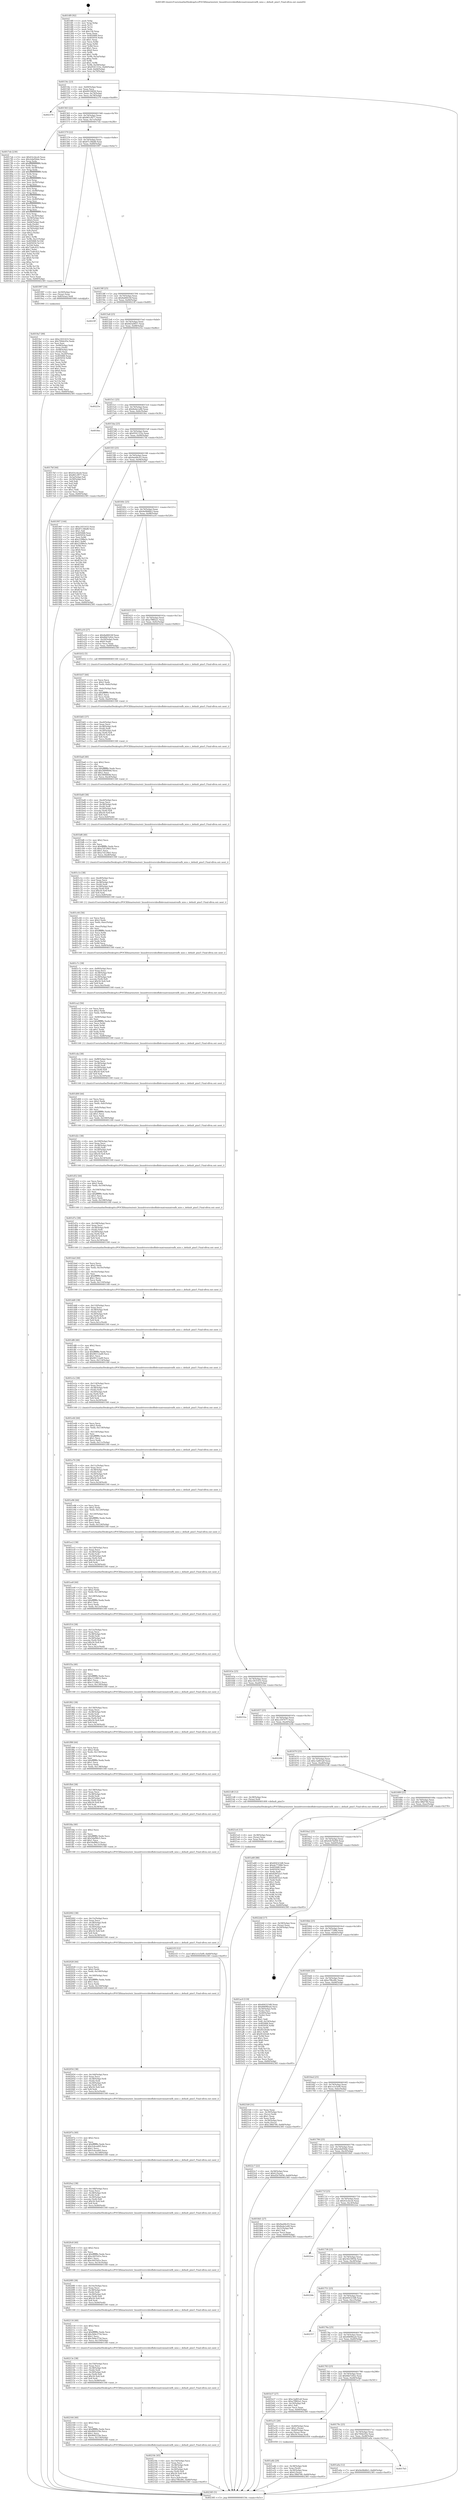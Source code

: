 digraph "0x4014f0" {
  label = "0x4014f0 (/mnt/c/Users/mathe/Desktop/tcc/POCII/binaries/extr_linuxdriversvideofbdevmatroxmatroxfb_misc.c_default_pins5_Final-ollvm.out::main(0))"
  labelloc = "t"
  node[shape=record]

  Entry [label="",width=0.3,height=0.3,shape=circle,fillcolor=black,style=filled]
  "0x40154c" [label="{
     0x40154c [23]\l
     | [instrs]\l
     &nbsp;&nbsp;0x40154c \<+3\>: mov -0x60(%rbp),%eax\l
     &nbsp;&nbsp;0x40154f \<+2\>: mov %eax,%ecx\l
     &nbsp;&nbsp;0x401551 \<+6\>: sub $0x84194f26,%ecx\l
     &nbsp;&nbsp;0x401557 \<+3\>: mov %eax,-0x74(%rbp)\l
     &nbsp;&nbsp;0x40155a \<+3\>: mov %ecx,-0x78(%rbp)\l
     &nbsp;&nbsp;0x40155d \<+6\>: je 0000000000402379 \<main+0xe89\>\l
  }"]
  "0x402379" [label="{
     0x402379\l
  }", style=dashed]
  "0x401563" [label="{
     0x401563 [22]\l
     | [instrs]\l
     &nbsp;&nbsp;0x401563 \<+5\>: jmp 0000000000401568 \<main+0x78\>\l
     &nbsp;&nbsp;0x401568 \<+3\>: mov -0x74(%rbp),%eax\l
     &nbsp;&nbsp;0x40156b \<+5\>: sub $0x861cf977,%eax\l
     &nbsp;&nbsp;0x401570 \<+3\>: mov %eax,-0x7c(%rbp)\l
     &nbsp;&nbsp;0x401573 \<+6\>: je 00000000004017eb \<main+0x2fb\>\l
  }"]
  Exit [label="",width=0.3,height=0.3,shape=circle,fillcolor=black,style=filled,peripheries=2]
  "0x4017eb" [label="{
     0x4017eb [230]\l
     | [instrs]\l
     &nbsp;&nbsp;0x4017eb \<+5\>: mov $0x43ccbce4,%eax\l
     &nbsp;&nbsp;0x4017f0 \<+5\>: mov $0x2ebd56de,%ecx\l
     &nbsp;&nbsp;0x4017f5 \<+3\>: mov %rsp,%rdx\l
     &nbsp;&nbsp;0x4017f8 \<+4\>: add $0xfffffffffffffff0,%rdx\l
     &nbsp;&nbsp;0x4017fc \<+3\>: mov %rdx,%rsp\l
     &nbsp;&nbsp;0x4017ff \<+4\>: mov %rdx,-0x58(%rbp)\l
     &nbsp;&nbsp;0x401803 \<+3\>: mov %rsp,%rdx\l
     &nbsp;&nbsp;0x401806 \<+4\>: add $0xfffffffffffffff0,%rdx\l
     &nbsp;&nbsp;0x40180a \<+3\>: mov %rdx,%rsp\l
     &nbsp;&nbsp;0x40180d \<+3\>: mov %rsp,%rsi\l
     &nbsp;&nbsp;0x401810 \<+4\>: add $0xfffffffffffffff0,%rsi\l
     &nbsp;&nbsp;0x401814 \<+3\>: mov %rsi,%rsp\l
     &nbsp;&nbsp;0x401817 \<+4\>: mov %rsi,-0x50(%rbp)\l
     &nbsp;&nbsp;0x40181b \<+3\>: mov %rsp,%rsi\l
     &nbsp;&nbsp;0x40181e \<+4\>: add $0xfffffffffffffff0,%rsi\l
     &nbsp;&nbsp;0x401822 \<+3\>: mov %rsi,%rsp\l
     &nbsp;&nbsp;0x401825 \<+4\>: mov %rsi,-0x48(%rbp)\l
     &nbsp;&nbsp;0x401829 \<+3\>: mov %rsp,%rsi\l
     &nbsp;&nbsp;0x40182c \<+4\>: add $0xfffffffffffffff0,%rsi\l
     &nbsp;&nbsp;0x401830 \<+3\>: mov %rsi,%rsp\l
     &nbsp;&nbsp;0x401833 \<+4\>: mov %rsi,-0x40(%rbp)\l
     &nbsp;&nbsp;0x401837 \<+3\>: mov %rsp,%rsi\l
     &nbsp;&nbsp;0x40183a \<+4\>: add $0xfffffffffffffff0,%rsi\l
     &nbsp;&nbsp;0x40183e \<+3\>: mov %rsi,%rsp\l
     &nbsp;&nbsp;0x401841 \<+4\>: mov %rsi,-0x38(%rbp)\l
     &nbsp;&nbsp;0x401845 \<+3\>: mov %rsp,%rsi\l
     &nbsp;&nbsp;0x401848 \<+4\>: add $0xfffffffffffffff0,%rsi\l
     &nbsp;&nbsp;0x40184c \<+3\>: mov %rsi,%rsp\l
     &nbsp;&nbsp;0x40184f \<+4\>: mov %rsi,-0x30(%rbp)\l
     &nbsp;&nbsp;0x401853 \<+4\>: mov -0x58(%rbp),%rsi\l
     &nbsp;&nbsp;0x401857 \<+6\>: movl $0x0,(%rsi)\l
     &nbsp;&nbsp;0x40185d \<+3\>: mov -0x64(%rbp),%edi\l
     &nbsp;&nbsp;0x401860 \<+2\>: mov %edi,(%rdx)\l
     &nbsp;&nbsp;0x401862 \<+4\>: mov -0x50(%rbp),%rsi\l
     &nbsp;&nbsp;0x401866 \<+4\>: mov -0x70(%rbp),%r8\l
     &nbsp;&nbsp;0x40186a \<+3\>: mov %r8,(%rsi)\l
     &nbsp;&nbsp;0x40186d \<+3\>: cmpl $0x2,(%rdx)\l
     &nbsp;&nbsp;0x401870 \<+4\>: setne %r9b\l
     &nbsp;&nbsp;0x401874 \<+4\>: and $0x1,%r9b\l
     &nbsp;&nbsp;0x401878 \<+4\>: mov %r9b,-0x21(%rbp)\l
     &nbsp;&nbsp;0x40187c \<+8\>: mov 0x405068,%r10d\l
     &nbsp;&nbsp;0x401884 \<+8\>: mov 0x405054,%r11d\l
     &nbsp;&nbsp;0x40188c \<+3\>: mov %r10d,%ebx\l
     &nbsp;&nbsp;0x40188f \<+6\>: sub $0x72a6c422,%ebx\l
     &nbsp;&nbsp;0x401895 \<+3\>: sub $0x1,%ebx\l
     &nbsp;&nbsp;0x401898 \<+6\>: add $0x72a6c422,%ebx\l
     &nbsp;&nbsp;0x40189e \<+4\>: imul %ebx,%r10d\l
     &nbsp;&nbsp;0x4018a2 \<+4\>: and $0x1,%r10d\l
     &nbsp;&nbsp;0x4018a6 \<+4\>: cmp $0x0,%r10d\l
     &nbsp;&nbsp;0x4018aa \<+4\>: sete %r9b\l
     &nbsp;&nbsp;0x4018ae \<+4\>: cmp $0xa,%r11d\l
     &nbsp;&nbsp;0x4018b2 \<+4\>: setl %r14b\l
     &nbsp;&nbsp;0x4018b6 \<+3\>: mov %r9b,%r15b\l
     &nbsp;&nbsp;0x4018b9 \<+3\>: and %r14b,%r15b\l
     &nbsp;&nbsp;0x4018bc \<+3\>: xor %r14b,%r9b\l
     &nbsp;&nbsp;0x4018bf \<+3\>: or %r9b,%r15b\l
     &nbsp;&nbsp;0x4018c2 \<+4\>: test $0x1,%r15b\l
     &nbsp;&nbsp;0x4018c6 \<+3\>: cmovne %ecx,%eax\l
     &nbsp;&nbsp;0x4018c9 \<+3\>: mov %eax,-0x60(%rbp)\l
     &nbsp;&nbsp;0x4018cc \<+5\>: jmp 0000000000402385 \<main+0xe95\>\l
  }"]
  "0x401579" [label="{
     0x401579 [22]\l
     | [instrs]\l
     &nbsp;&nbsp;0x401579 \<+5\>: jmp 000000000040157e \<main+0x8e\>\l
     &nbsp;&nbsp;0x40157e \<+3\>: mov -0x74(%rbp),%eax\l
     &nbsp;&nbsp;0x401581 \<+5\>: sub $0x87c34bd8,%eax\l
     &nbsp;&nbsp;0x401586 \<+3\>: mov %eax,-0x80(%rbp)\l
     &nbsp;&nbsp;0x401589 \<+6\>: je 0000000000401997 \<main+0x4a7\>\l
  }"]
  "0x4021f3" [label="{
     0x4021f3 [12]\l
     | [instrs]\l
     &nbsp;&nbsp;0x4021f3 \<+7\>: movl $0x1e1e5ef0,-0x60(%rbp)\l
     &nbsp;&nbsp;0x4021fa \<+5\>: jmp 0000000000402385 \<main+0xe95\>\l
  }"]
  "0x401997" [label="{
     0x401997 [16]\l
     | [instrs]\l
     &nbsp;&nbsp;0x401997 \<+4\>: mov -0x50(%rbp),%rax\l
     &nbsp;&nbsp;0x40199b \<+3\>: mov (%rax),%rax\l
     &nbsp;&nbsp;0x40199e \<+4\>: mov 0x8(%rax),%rdi\l
     &nbsp;&nbsp;0x4019a2 \<+5\>: call 0000000000401060 \<atoi@plt\>\l
     | [calls]\l
     &nbsp;&nbsp;0x401060 \{1\} (unknown)\l
  }"]
  "0x40158f" [label="{
     0x40158f [25]\l
     | [instrs]\l
     &nbsp;&nbsp;0x40158f \<+5\>: jmp 0000000000401594 \<main+0xa4\>\l
     &nbsp;&nbsp;0x401594 \<+3\>: mov -0x74(%rbp),%eax\l
     &nbsp;&nbsp;0x401597 \<+5\>: sub $0x8a68416f,%eax\l
     &nbsp;&nbsp;0x40159c \<+6\>: mov %eax,-0x84(%rbp)\l
     &nbsp;&nbsp;0x4015a2 \<+6\>: je 00000000004021ff \<main+0xd0f\>\l
  }"]
  "0x4021e4" [label="{
     0x4021e4 [15]\l
     | [instrs]\l
     &nbsp;&nbsp;0x4021e4 \<+4\>: mov -0x38(%rbp),%rax\l
     &nbsp;&nbsp;0x4021e8 \<+3\>: mov (%rax),%rax\l
     &nbsp;&nbsp;0x4021eb \<+3\>: mov %rax,%rdi\l
     &nbsp;&nbsp;0x4021ee \<+5\>: call 0000000000401030 \<free@plt\>\l
     | [calls]\l
     &nbsp;&nbsp;0x401030 \{1\} (unknown)\l
  }"]
  "0x4021ff" [label="{
     0x4021ff\l
  }", style=dashed]
  "0x4015a8" [label="{
     0x4015a8 [25]\l
     | [instrs]\l
     &nbsp;&nbsp;0x4015a8 \<+5\>: jmp 00000000004015ad \<main+0xbd\>\l
     &nbsp;&nbsp;0x4015ad \<+3\>: mov -0x74(%rbp),%eax\l
     &nbsp;&nbsp;0x4015b0 \<+5\>: sub $0x8d3a9057,%eax\l
     &nbsp;&nbsp;0x4015b5 \<+6\>: mov %eax,-0x88(%rbp)\l
     &nbsp;&nbsp;0x4015bb \<+6\>: je 000000000040225e \<main+0xd6e\>\l
  }"]
  "0x40218c" [label="{
     0x40218c [45]\l
     | [instrs]\l
     &nbsp;&nbsp;0x40218c \<+6\>: mov -0x154(%rbp),%ecx\l
     &nbsp;&nbsp;0x402192 \<+3\>: imul %eax,%ecx\l
     &nbsp;&nbsp;0x402195 \<+4\>: mov -0x38(%rbp),%rdi\l
     &nbsp;&nbsp;0x402199 \<+3\>: mov (%rdi),%rdi\l
     &nbsp;&nbsp;0x40219c \<+4\>: mov -0x30(%rbp),%r8\l
     &nbsp;&nbsp;0x4021a0 \<+3\>: movslq (%r8),%r8\l
     &nbsp;&nbsp;0x4021a3 \<+4\>: imul $0x50,%r8,%r8\l
     &nbsp;&nbsp;0x4021a7 \<+3\>: add %r8,%rdi\l
     &nbsp;&nbsp;0x4021aa \<+3\>: mov %ecx,0x4c(%rdi)\l
     &nbsp;&nbsp;0x4021ad \<+7\>: movl $0xe7f8cd9c,-0x60(%rbp)\l
     &nbsp;&nbsp;0x4021b4 \<+5\>: jmp 0000000000402385 \<main+0xe95\>\l
  }"]
  "0x40225e" [label="{
     0x40225e\l
  }", style=dashed]
  "0x4015c1" [label="{
     0x4015c1 [25]\l
     | [instrs]\l
     &nbsp;&nbsp;0x4015c1 \<+5\>: jmp 00000000004015c6 \<main+0xd6\>\l
     &nbsp;&nbsp;0x4015c6 \<+3\>: mov -0x74(%rbp),%eax\l
     &nbsp;&nbsp;0x4015c9 \<+5\>: sub $0x8eda1a48,%eax\l
     &nbsp;&nbsp;0x4015ce \<+6\>: mov %eax,-0x8c(%rbp)\l
     &nbsp;&nbsp;0x4015d4 \<+6\>: je 00000000004018ec \<main+0x3fc\>\l
  }"]
  "0x402164" [label="{
     0x402164 [40]\l
     | [instrs]\l
     &nbsp;&nbsp;0x402164 \<+5\>: mov $0x2,%ecx\l
     &nbsp;&nbsp;0x402169 \<+1\>: cltd\l
     &nbsp;&nbsp;0x40216a \<+2\>: idiv %ecx\l
     &nbsp;&nbsp;0x40216c \<+6\>: imul $0xfffffffe,%edx,%ecx\l
     &nbsp;&nbsp;0x402172 \<+6\>: add $0x964225fe,%ecx\l
     &nbsp;&nbsp;0x402178 \<+3\>: add $0x1,%ecx\l
     &nbsp;&nbsp;0x40217b \<+6\>: sub $0x964225fe,%ecx\l
     &nbsp;&nbsp;0x402181 \<+6\>: mov %ecx,-0x154(%rbp)\l
     &nbsp;&nbsp;0x402187 \<+5\>: call 0000000000401160 \<next_i\>\l
     | [calls]\l
     &nbsp;&nbsp;0x401160 \{1\} (/mnt/c/Users/mathe/Desktop/tcc/POCII/binaries/extr_linuxdriversvideofbdevmatroxmatroxfb_misc.c_default_pins5_Final-ollvm.out::next_i)\l
  }"]
  "0x4018ec" [label="{
     0x4018ec\l
  }", style=dashed]
  "0x4015da" [label="{
     0x4015da [25]\l
     | [instrs]\l
     &nbsp;&nbsp;0x4015da \<+5\>: jmp 00000000004015df \<main+0xef\>\l
     &nbsp;&nbsp;0x4015df \<+3\>: mov -0x74(%rbp),%eax\l
     &nbsp;&nbsp;0x4015e2 \<+5\>: sub $0x9541333e,%eax\l
     &nbsp;&nbsp;0x4015e7 \<+6\>: mov %eax,-0x90(%rbp)\l
     &nbsp;&nbsp;0x4015ed \<+6\>: je 00000000004017bf \<main+0x2cf\>\l
  }"]
  "0x40213e" [label="{
     0x40213e [38]\l
     | [instrs]\l
     &nbsp;&nbsp;0x40213e \<+6\>: mov -0x150(%rbp),%ecx\l
     &nbsp;&nbsp;0x402144 \<+3\>: imul %eax,%ecx\l
     &nbsp;&nbsp;0x402147 \<+4\>: mov -0x38(%rbp),%rdi\l
     &nbsp;&nbsp;0x40214b \<+3\>: mov (%rdi),%rdi\l
     &nbsp;&nbsp;0x40214e \<+4\>: mov -0x30(%rbp),%r8\l
     &nbsp;&nbsp;0x402152 \<+3\>: movslq (%r8),%r8\l
     &nbsp;&nbsp;0x402155 \<+4\>: imul $0x50,%r8,%r8\l
     &nbsp;&nbsp;0x402159 \<+3\>: add %r8,%rdi\l
     &nbsp;&nbsp;0x40215c \<+3\>: mov %ecx,0x48(%rdi)\l
     &nbsp;&nbsp;0x40215f \<+5\>: call 0000000000401160 \<next_i\>\l
     | [calls]\l
     &nbsp;&nbsp;0x401160 \{1\} (/mnt/c/Users/mathe/Desktop/tcc/POCII/binaries/extr_linuxdriversvideofbdevmatroxmatroxfb_misc.c_default_pins5_Final-ollvm.out::next_i)\l
  }"]
  "0x4017bf" [label="{
     0x4017bf [44]\l
     | [instrs]\l
     &nbsp;&nbsp;0x4017bf \<+5\>: mov $0x43ccbce4,%eax\l
     &nbsp;&nbsp;0x4017c4 \<+5\>: mov $0x861cf977,%ecx\l
     &nbsp;&nbsp;0x4017c9 \<+3\>: mov -0x5a(%rbp),%dl\l
     &nbsp;&nbsp;0x4017cc \<+4\>: mov -0x59(%rbp),%sil\l
     &nbsp;&nbsp;0x4017d0 \<+3\>: mov %dl,%dil\l
     &nbsp;&nbsp;0x4017d3 \<+3\>: and %sil,%dil\l
     &nbsp;&nbsp;0x4017d6 \<+3\>: xor %sil,%dl\l
     &nbsp;&nbsp;0x4017d9 \<+3\>: or %dl,%dil\l
     &nbsp;&nbsp;0x4017dc \<+4\>: test $0x1,%dil\l
     &nbsp;&nbsp;0x4017e0 \<+3\>: cmovne %ecx,%eax\l
     &nbsp;&nbsp;0x4017e3 \<+3\>: mov %eax,-0x60(%rbp)\l
     &nbsp;&nbsp;0x4017e6 \<+5\>: jmp 0000000000402385 \<main+0xe95\>\l
  }"]
  "0x4015f3" [label="{
     0x4015f3 [25]\l
     | [instrs]\l
     &nbsp;&nbsp;0x4015f3 \<+5\>: jmp 00000000004015f8 \<main+0x108\>\l
     &nbsp;&nbsp;0x4015f8 \<+3\>: mov -0x74(%rbp),%eax\l
     &nbsp;&nbsp;0x4015fb \<+5\>: sub $0x9ae84c03,%eax\l
     &nbsp;&nbsp;0x401600 \<+6\>: mov %eax,-0x94(%rbp)\l
     &nbsp;&nbsp;0x401606 \<+6\>: je 0000000000401907 \<main+0x417\>\l
  }"]
  "0x402385" [label="{
     0x402385 [5]\l
     | [instrs]\l
     &nbsp;&nbsp;0x402385 \<+5\>: jmp 000000000040154c \<main+0x5c\>\l
  }"]
  "0x4014f0" [label="{
     0x4014f0 [92]\l
     | [instrs]\l
     &nbsp;&nbsp;0x4014f0 \<+1\>: push %rbp\l
     &nbsp;&nbsp;0x4014f1 \<+3\>: mov %rsp,%rbp\l
     &nbsp;&nbsp;0x4014f4 \<+2\>: push %r15\l
     &nbsp;&nbsp;0x4014f6 \<+2\>: push %r14\l
     &nbsp;&nbsp;0x4014f8 \<+1\>: push %rbx\l
     &nbsp;&nbsp;0x4014f9 \<+7\>: sub $0x158,%rsp\l
     &nbsp;&nbsp;0x401500 \<+2\>: xor %eax,%eax\l
     &nbsp;&nbsp;0x401502 \<+7\>: mov 0x405068,%ecx\l
     &nbsp;&nbsp;0x401509 \<+7\>: mov 0x405054,%edx\l
     &nbsp;&nbsp;0x401510 \<+3\>: sub $0x1,%eax\l
     &nbsp;&nbsp;0x401513 \<+3\>: mov %ecx,%r8d\l
     &nbsp;&nbsp;0x401516 \<+3\>: add %eax,%r8d\l
     &nbsp;&nbsp;0x401519 \<+4\>: imul %r8d,%ecx\l
     &nbsp;&nbsp;0x40151d \<+3\>: and $0x1,%ecx\l
     &nbsp;&nbsp;0x401520 \<+3\>: cmp $0x0,%ecx\l
     &nbsp;&nbsp;0x401523 \<+4\>: sete %r9b\l
     &nbsp;&nbsp;0x401527 \<+4\>: and $0x1,%r9b\l
     &nbsp;&nbsp;0x40152b \<+4\>: mov %r9b,-0x5a(%rbp)\l
     &nbsp;&nbsp;0x40152f \<+3\>: cmp $0xa,%edx\l
     &nbsp;&nbsp;0x401532 \<+4\>: setl %r9b\l
     &nbsp;&nbsp;0x401536 \<+4\>: and $0x1,%r9b\l
     &nbsp;&nbsp;0x40153a \<+4\>: mov %r9b,-0x59(%rbp)\l
     &nbsp;&nbsp;0x40153e \<+7\>: movl $0x9541333e,-0x60(%rbp)\l
     &nbsp;&nbsp;0x401545 \<+3\>: mov %edi,-0x64(%rbp)\l
     &nbsp;&nbsp;0x401548 \<+4\>: mov %rsi,-0x70(%rbp)\l
  }"]
  "0x402116" [label="{
     0x402116 [40]\l
     | [instrs]\l
     &nbsp;&nbsp;0x402116 \<+5\>: mov $0x2,%ecx\l
     &nbsp;&nbsp;0x40211b \<+1\>: cltd\l
     &nbsp;&nbsp;0x40211c \<+2\>: idiv %ecx\l
     &nbsp;&nbsp;0x40211e \<+6\>: imul $0xfffffffe,%edx,%ecx\l
     &nbsp;&nbsp;0x402124 \<+6\>: add $0x3b9e3754,%ecx\l
     &nbsp;&nbsp;0x40212a \<+3\>: add $0x1,%ecx\l
     &nbsp;&nbsp;0x40212d \<+6\>: sub $0x3b9e3754,%ecx\l
     &nbsp;&nbsp;0x402133 \<+6\>: mov %ecx,-0x150(%rbp)\l
     &nbsp;&nbsp;0x402139 \<+5\>: call 0000000000401160 \<next_i\>\l
     | [calls]\l
     &nbsp;&nbsp;0x401160 \{1\} (/mnt/c/Users/mathe/Desktop/tcc/POCII/binaries/extr_linuxdriversvideofbdevmatroxmatroxfb_misc.c_default_pins5_Final-ollvm.out::next_i)\l
  }"]
  "0x401907" [label="{
     0x401907 [144]\l
     | [instrs]\l
     &nbsp;&nbsp;0x401907 \<+5\>: mov $0xc1831433,%eax\l
     &nbsp;&nbsp;0x40190c \<+5\>: mov $0x87c34bd8,%ecx\l
     &nbsp;&nbsp;0x401911 \<+2\>: mov $0x1,%dl\l
     &nbsp;&nbsp;0x401913 \<+7\>: mov 0x405068,%esi\l
     &nbsp;&nbsp;0x40191a \<+7\>: mov 0x405054,%edi\l
     &nbsp;&nbsp;0x401921 \<+3\>: mov %esi,%r8d\l
     &nbsp;&nbsp;0x401924 \<+7\>: sub $0x21f98a5c,%r8d\l
     &nbsp;&nbsp;0x40192b \<+4\>: sub $0x1,%r8d\l
     &nbsp;&nbsp;0x40192f \<+7\>: add $0x21f98a5c,%r8d\l
     &nbsp;&nbsp;0x401936 \<+4\>: imul %r8d,%esi\l
     &nbsp;&nbsp;0x40193a \<+3\>: and $0x1,%esi\l
     &nbsp;&nbsp;0x40193d \<+3\>: cmp $0x0,%esi\l
     &nbsp;&nbsp;0x401940 \<+4\>: sete %r9b\l
     &nbsp;&nbsp;0x401944 \<+3\>: cmp $0xa,%edi\l
     &nbsp;&nbsp;0x401947 \<+4\>: setl %r10b\l
     &nbsp;&nbsp;0x40194b \<+3\>: mov %r9b,%r11b\l
     &nbsp;&nbsp;0x40194e \<+4\>: xor $0xff,%r11b\l
     &nbsp;&nbsp;0x401952 \<+3\>: mov %r10b,%bl\l
     &nbsp;&nbsp;0x401955 \<+3\>: xor $0xff,%bl\l
     &nbsp;&nbsp;0x401958 \<+3\>: xor $0x0,%dl\l
     &nbsp;&nbsp;0x40195b \<+3\>: mov %r11b,%r14b\l
     &nbsp;&nbsp;0x40195e \<+4\>: and $0x0,%r14b\l
     &nbsp;&nbsp;0x401962 \<+3\>: and %dl,%r9b\l
     &nbsp;&nbsp;0x401965 \<+3\>: mov %bl,%r15b\l
     &nbsp;&nbsp;0x401968 \<+4\>: and $0x0,%r15b\l
     &nbsp;&nbsp;0x40196c \<+3\>: and %dl,%r10b\l
     &nbsp;&nbsp;0x40196f \<+3\>: or %r9b,%r14b\l
     &nbsp;&nbsp;0x401972 \<+3\>: or %r10b,%r15b\l
     &nbsp;&nbsp;0x401975 \<+3\>: xor %r15b,%r14b\l
     &nbsp;&nbsp;0x401978 \<+3\>: or %bl,%r11b\l
     &nbsp;&nbsp;0x40197b \<+4\>: xor $0xff,%r11b\l
     &nbsp;&nbsp;0x40197f \<+3\>: or $0x0,%dl\l
     &nbsp;&nbsp;0x401982 \<+3\>: and %dl,%r11b\l
     &nbsp;&nbsp;0x401985 \<+3\>: or %r11b,%r14b\l
     &nbsp;&nbsp;0x401988 \<+4\>: test $0x1,%r14b\l
     &nbsp;&nbsp;0x40198c \<+3\>: cmovne %ecx,%eax\l
     &nbsp;&nbsp;0x40198f \<+3\>: mov %eax,-0x60(%rbp)\l
     &nbsp;&nbsp;0x401992 \<+5\>: jmp 0000000000402385 \<main+0xe95\>\l
  }"]
  "0x40160c" [label="{
     0x40160c [25]\l
     | [instrs]\l
     &nbsp;&nbsp;0x40160c \<+5\>: jmp 0000000000401611 \<main+0x121\>\l
     &nbsp;&nbsp;0x401611 \<+3\>: mov -0x74(%rbp),%eax\l
     &nbsp;&nbsp;0x401614 \<+5\>: sub $0x9e08d6b3,%eax\l
     &nbsp;&nbsp;0x401619 \<+6\>: mov %eax,-0x98(%rbp)\l
     &nbsp;&nbsp;0x40161f \<+6\>: je 0000000000401a16 \<main+0x526\>\l
  }"]
  "0x4020f0" [label="{
     0x4020f0 [38]\l
     | [instrs]\l
     &nbsp;&nbsp;0x4020f0 \<+6\>: mov -0x14c(%rbp),%ecx\l
     &nbsp;&nbsp;0x4020f6 \<+3\>: imul %eax,%ecx\l
     &nbsp;&nbsp;0x4020f9 \<+4\>: mov -0x38(%rbp),%rdi\l
     &nbsp;&nbsp;0x4020fd \<+3\>: mov (%rdi),%rdi\l
     &nbsp;&nbsp;0x402100 \<+4\>: mov -0x30(%rbp),%r8\l
     &nbsp;&nbsp;0x402104 \<+3\>: movslq (%r8),%r8\l
     &nbsp;&nbsp;0x402107 \<+4\>: imul $0x50,%r8,%r8\l
     &nbsp;&nbsp;0x40210b \<+3\>: add %r8,%rdi\l
     &nbsp;&nbsp;0x40210e \<+3\>: mov %ecx,0x44(%rdi)\l
     &nbsp;&nbsp;0x402111 \<+5\>: call 0000000000401160 \<next_i\>\l
     | [calls]\l
     &nbsp;&nbsp;0x401160 \{1\} (/mnt/c/Users/mathe/Desktop/tcc/POCII/binaries/extr_linuxdriversvideofbdevmatroxmatroxfb_misc.c_default_pins5_Final-ollvm.out::next_i)\l
  }"]
  "0x401a16" [label="{
     0x401a16 [27]\l
     | [instrs]\l
     &nbsp;&nbsp;0x401a16 \<+5\>: mov $0x8a68416f,%eax\l
     &nbsp;&nbsp;0x401a1b \<+5\>: mov $0x6bb7e92e,%ecx\l
     &nbsp;&nbsp;0x401a20 \<+3\>: mov -0x20(%rbp),%edx\l
     &nbsp;&nbsp;0x401a23 \<+3\>: cmp $0x0,%edx\l
     &nbsp;&nbsp;0x401a26 \<+3\>: cmove %ecx,%eax\l
     &nbsp;&nbsp;0x401a29 \<+3\>: mov %eax,-0x60(%rbp)\l
     &nbsp;&nbsp;0x401a2c \<+5\>: jmp 0000000000402385 \<main+0xe95\>\l
  }"]
  "0x401625" [label="{
     0x401625 [25]\l
     | [instrs]\l
     &nbsp;&nbsp;0x401625 \<+5\>: jmp 000000000040162a \<main+0x13a\>\l
     &nbsp;&nbsp;0x40162a \<+3\>: mov -0x74(%rbp),%eax\l
     &nbsp;&nbsp;0x40162d \<+5\>: sub $0xa7f882a1,%eax\l
     &nbsp;&nbsp;0x401632 \<+6\>: mov %eax,-0x9c(%rbp)\l
     &nbsp;&nbsp;0x401638 \<+6\>: je 0000000000401b52 \<main+0x662\>\l
  }"]
  "0x4020c8" [label="{
     0x4020c8 [40]\l
     | [instrs]\l
     &nbsp;&nbsp;0x4020c8 \<+5\>: mov $0x2,%ecx\l
     &nbsp;&nbsp;0x4020cd \<+1\>: cltd\l
     &nbsp;&nbsp;0x4020ce \<+2\>: idiv %ecx\l
     &nbsp;&nbsp;0x4020d0 \<+6\>: imul $0xfffffffe,%edx,%ecx\l
     &nbsp;&nbsp;0x4020d6 \<+6\>: sub $0xc4455d1e,%ecx\l
     &nbsp;&nbsp;0x4020dc \<+3\>: add $0x1,%ecx\l
     &nbsp;&nbsp;0x4020df \<+6\>: add $0xc4455d1e,%ecx\l
     &nbsp;&nbsp;0x4020e5 \<+6\>: mov %ecx,-0x14c(%rbp)\l
     &nbsp;&nbsp;0x4020eb \<+5\>: call 0000000000401160 \<next_i\>\l
     | [calls]\l
     &nbsp;&nbsp;0x401160 \{1\} (/mnt/c/Users/mathe/Desktop/tcc/POCII/binaries/extr_linuxdriversvideofbdevmatroxmatroxfb_misc.c_default_pins5_Final-ollvm.out::next_i)\l
  }"]
  "0x401b52" [label="{
     0x401b52 [5]\l
     | [instrs]\l
     &nbsp;&nbsp;0x401b52 \<+5\>: call 0000000000401160 \<next_i\>\l
     | [calls]\l
     &nbsp;&nbsp;0x401160 \{1\} (/mnt/c/Users/mathe/Desktop/tcc/POCII/binaries/extr_linuxdriversvideofbdevmatroxmatroxfb_misc.c_default_pins5_Final-ollvm.out::next_i)\l
  }"]
  "0x40163e" [label="{
     0x40163e [25]\l
     | [instrs]\l
     &nbsp;&nbsp;0x40163e \<+5\>: jmp 0000000000401643 \<main+0x153\>\l
     &nbsp;&nbsp;0x401643 \<+3\>: mov -0x74(%rbp),%eax\l
     &nbsp;&nbsp;0x401646 \<+5\>: sub $0xc1831433,%eax\l
     &nbsp;&nbsp;0x40164b \<+6\>: mov %eax,-0xa0(%rbp)\l
     &nbsp;&nbsp;0x401651 \<+6\>: je 000000000040232a \<main+0xe3a\>\l
  }"]
  "0x4020a2" [label="{
     0x4020a2 [38]\l
     | [instrs]\l
     &nbsp;&nbsp;0x4020a2 \<+6\>: mov -0x148(%rbp),%ecx\l
     &nbsp;&nbsp;0x4020a8 \<+3\>: imul %eax,%ecx\l
     &nbsp;&nbsp;0x4020ab \<+4\>: mov -0x38(%rbp),%rdi\l
     &nbsp;&nbsp;0x4020af \<+3\>: mov (%rdi),%rdi\l
     &nbsp;&nbsp;0x4020b2 \<+4\>: mov -0x30(%rbp),%r8\l
     &nbsp;&nbsp;0x4020b6 \<+3\>: movslq (%r8),%r8\l
     &nbsp;&nbsp;0x4020b9 \<+4\>: imul $0x50,%r8,%r8\l
     &nbsp;&nbsp;0x4020bd \<+3\>: add %r8,%rdi\l
     &nbsp;&nbsp;0x4020c0 \<+3\>: mov %ecx,0x40(%rdi)\l
     &nbsp;&nbsp;0x4020c3 \<+5\>: call 0000000000401160 \<next_i\>\l
     | [calls]\l
     &nbsp;&nbsp;0x401160 \{1\} (/mnt/c/Users/mathe/Desktop/tcc/POCII/binaries/extr_linuxdriversvideofbdevmatroxmatroxfb_misc.c_default_pins5_Final-ollvm.out::next_i)\l
  }"]
  "0x40232a" [label="{
     0x40232a\l
  }", style=dashed]
  "0x401657" [label="{
     0x401657 [25]\l
     | [instrs]\l
     &nbsp;&nbsp;0x401657 \<+5\>: jmp 000000000040165c \<main+0x16c\>\l
     &nbsp;&nbsp;0x40165c \<+3\>: mov -0x74(%rbp),%eax\l
     &nbsp;&nbsp;0x40165f \<+5\>: sub $0xc25f7477,%eax\l
     &nbsp;&nbsp;0x401664 \<+6\>: mov %eax,-0xa4(%rbp)\l
     &nbsp;&nbsp;0x40166a \<+6\>: je 000000000040220b \<main+0xd1b\>\l
  }"]
  "0x40207a" [label="{
     0x40207a [40]\l
     | [instrs]\l
     &nbsp;&nbsp;0x40207a \<+5\>: mov $0x2,%ecx\l
     &nbsp;&nbsp;0x40207f \<+1\>: cltd\l
     &nbsp;&nbsp;0x402080 \<+2\>: idiv %ecx\l
     &nbsp;&nbsp;0x402082 \<+6\>: imul $0xfffffffe,%edx,%ecx\l
     &nbsp;&nbsp;0x402088 \<+6\>: sub $0x5cbca495,%ecx\l
     &nbsp;&nbsp;0x40208e \<+3\>: add $0x1,%ecx\l
     &nbsp;&nbsp;0x402091 \<+6\>: add $0x5cbca495,%ecx\l
     &nbsp;&nbsp;0x402097 \<+6\>: mov %ecx,-0x148(%rbp)\l
     &nbsp;&nbsp;0x40209d \<+5\>: call 0000000000401160 \<next_i\>\l
     | [calls]\l
     &nbsp;&nbsp;0x401160 \{1\} (/mnt/c/Users/mathe/Desktop/tcc/POCII/binaries/extr_linuxdriversvideofbdevmatroxmatroxfb_misc.c_default_pins5_Final-ollvm.out::next_i)\l
  }"]
  "0x40220b" [label="{
     0x40220b\l
  }", style=dashed]
  "0x401670" [label="{
     0x401670 [25]\l
     | [instrs]\l
     &nbsp;&nbsp;0x401670 \<+5\>: jmp 0000000000401675 \<main+0x185\>\l
     &nbsp;&nbsp;0x401675 \<+3\>: mov -0x74(%rbp),%eax\l
     &nbsp;&nbsp;0x401678 \<+5\>: sub $0xc3a801a9,%eax\l
     &nbsp;&nbsp;0x40167d \<+6\>: mov %eax,-0xa8(%rbp)\l
     &nbsp;&nbsp;0x401683 \<+6\>: je 00000000004021d8 \<main+0xce8\>\l
  }"]
  "0x402054" [label="{
     0x402054 [38]\l
     | [instrs]\l
     &nbsp;&nbsp;0x402054 \<+6\>: mov -0x144(%rbp),%ecx\l
     &nbsp;&nbsp;0x40205a \<+3\>: imul %eax,%ecx\l
     &nbsp;&nbsp;0x40205d \<+4\>: mov -0x38(%rbp),%rdi\l
     &nbsp;&nbsp;0x402061 \<+3\>: mov (%rdi),%rdi\l
     &nbsp;&nbsp;0x402064 \<+4\>: mov -0x30(%rbp),%r8\l
     &nbsp;&nbsp;0x402068 \<+3\>: movslq (%r8),%r8\l
     &nbsp;&nbsp;0x40206b \<+4\>: imul $0x50,%r8,%r8\l
     &nbsp;&nbsp;0x40206f \<+3\>: add %r8,%rdi\l
     &nbsp;&nbsp;0x402072 \<+3\>: mov %ecx,0x3c(%rdi)\l
     &nbsp;&nbsp;0x402075 \<+5\>: call 0000000000401160 \<next_i\>\l
     | [calls]\l
     &nbsp;&nbsp;0x401160 \{1\} (/mnt/c/Users/mathe/Desktop/tcc/POCII/binaries/extr_linuxdriversvideofbdevmatroxmatroxfb_misc.c_default_pins5_Final-ollvm.out::next_i)\l
  }"]
  "0x4021d8" [label="{
     0x4021d8 [12]\l
     | [instrs]\l
     &nbsp;&nbsp;0x4021d8 \<+4\>: mov -0x38(%rbp),%rax\l
     &nbsp;&nbsp;0x4021dc \<+3\>: mov (%rax),%rdi\l
     &nbsp;&nbsp;0x4021df \<+5\>: call 0000000000401400 \<default_pins5\>\l
     | [calls]\l
     &nbsp;&nbsp;0x401400 \{1\} (/mnt/c/Users/mathe/Desktop/tcc/POCII/binaries/extr_linuxdriversvideofbdevmatroxmatroxfb_misc.c_default_pins5_Final-ollvm.out::default_pins5)\l
  }"]
  "0x401689" [label="{
     0x401689 [25]\l
     | [instrs]\l
     &nbsp;&nbsp;0x401689 \<+5\>: jmp 000000000040168e \<main+0x19e\>\l
     &nbsp;&nbsp;0x40168e \<+3\>: mov -0x74(%rbp),%eax\l
     &nbsp;&nbsp;0x401691 \<+5\>: sub $0xc3f8d746,%eax\l
     &nbsp;&nbsp;0x401696 \<+6\>: mov %eax,-0xac(%rbp)\l
     &nbsp;&nbsp;0x40169c \<+6\>: je 0000000000401a68 \<main+0x578\>\l
  }"]
  "0x402028" [label="{
     0x402028 [44]\l
     | [instrs]\l
     &nbsp;&nbsp;0x402028 \<+2\>: xor %ecx,%ecx\l
     &nbsp;&nbsp;0x40202a \<+5\>: mov $0x2,%edx\l
     &nbsp;&nbsp;0x40202f \<+6\>: mov %edx,-0x140(%rbp)\l
     &nbsp;&nbsp;0x402035 \<+1\>: cltd\l
     &nbsp;&nbsp;0x402036 \<+6\>: mov -0x140(%rbp),%esi\l
     &nbsp;&nbsp;0x40203c \<+2\>: idiv %esi\l
     &nbsp;&nbsp;0x40203e \<+6\>: imul $0xfffffffe,%edx,%edx\l
     &nbsp;&nbsp;0x402044 \<+3\>: sub $0x1,%ecx\l
     &nbsp;&nbsp;0x402047 \<+2\>: sub %ecx,%edx\l
     &nbsp;&nbsp;0x402049 \<+6\>: mov %edx,-0x144(%rbp)\l
     &nbsp;&nbsp;0x40204f \<+5\>: call 0000000000401160 \<next_i\>\l
     | [calls]\l
     &nbsp;&nbsp;0x401160 \{1\} (/mnt/c/Users/mathe/Desktop/tcc/POCII/binaries/extr_linuxdriversvideofbdevmatroxmatroxfb_misc.c_default_pins5_Final-ollvm.out::next_i)\l
  }"]
  "0x401a68" [label="{
     0x401a68 [88]\l
     | [instrs]\l
     &nbsp;&nbsp;0x401a68 \<+5\>: mov $0x604323d8,%eax\l
     &nbsp;&nbsp;0x401a6d \<+5\>: mov $0xde772f66,%ecx\l
     &nbsp;&nbsp;0x401a72 \<+7\>: mov 0x405068,%edx\l
     &nbsp;&nbsp;0x401a79 \<+7\>: mov 0x405054,%esi\l
     &nbsp;&nbsp;0x401a80 \<+2\>: mov %edx,%edi\l
     &nbsp;&nbsp;0x401a82 \<+6\>: add $0x826f32a3,%edi\l
     &nbsp;&nbsp;0x401a88 \<+3\>: sub $0x1,%edi\l
     &nbsp;&nbsp;0x401a8b \<+6\>: sub $0x826f32a3,%edi\l
     &nbsp;&nbsp;0x401a91 \<+3\>: imul %edi,%edx\l
     &nbsp;&nbsp;0x401a94 \<+3\>: and $0x1,%edx\l
     &nbsp;&nbsp;0x401a97 \<+3\>: cmp $0x0,%edx\l
     &nbsp;&nbsp;0x401a9a \<+4\>: sete %r8b\l
     &nbsp;&nbsp;0x401a9e \<+3\>: cmp $0xa,%esi\l
     &nbsp;&nbsp;0x401aa1 \<+4\>: setl %r9b\l
     &nbsp;&nbsp;0x401aa5 \<+3\>: mov %r8b,%r10b\l
     &nbsp;&nbsp;0x401aa8 \<+3\>: and %r9b,%r10b\l
     &nbsp;&nbsp;0x401aab \<+3\>: xor %r9b,%r8b\l
     &nbsp;&nbsp;0x401aae \<+3\>: or %r8b,%r10b\l
     &nbsp;&nbsp;0x401ab1 \<+4\>: test $0x1,%r10b\l
     &nbsp;&nbsp;0x401ab5 \<+3\>: cmovne %ecx,%eax\l
     &nbsp;&nbsp;0x401ab8 \<+3\>: mov %eax,-0x60(%rbp)\l
     &nbsp;&nbsp;0x401abb \<+5\>: jmp 0000000000402385 \<main+0xe95\>\l
  }"]
  "0x4016a2" [label="{
     0x4016a2 [25]\l
     | [instrs]\l
     &nbsp;&nbsp;0x4016a2 \<+5\>: jmp 00000000004016a7 \<main+0x1b7\>\l
     &nbsp;&nbsp;0x4016a7 \<+3\>: mov -0x74(%rbp),%eax\l
     &nbsp;&nbsp;0x4016aa \<+5\>: sub $0xd2b7bd58,%eax\l
     &nbsp;&nbsp;0x4016af \<+6\>: mov %eax,-0xb0(%rbp)\l
     &nbsp;&nbsp;0x4016b5 \<+6\>: je 00000000004022dd \<main+0xded\>\l
  }"]
  "0x402002" [label="{
     0x402002 [38]\l
     | [instrs]\l
     &nbsp;&nbsp;0x402002 \<+6\>: mov -0x13c(%rbp),%ecx\l
     &nbsp;&nbsp;0x402008 \<+3\>: imul %eax,%ecx\l
     &nbsp;&nbsp;0x40200b \<+4\>: mov -0x38(%rbp),%rdi\l
     &nbsp;&nbsp;0x40200f \<+3\>: mov (%rdi),%rdi\l
     &nbsp;&nbsp;0x402012 \<+4\>: mov -0x30(%rbp),%r8\l
     &nbsp;&nbsp;0x402016 \<+3\>: movslq (%r8),%r8\l
     &nbsp;&nbsp;0x402019 \<+4\>: imul $0x50,%r8,%r8\l
     &nbsp;&nbsp;0x40201d \<+3\>: add %r8,%rdi\l
     &nbsp;&nbsp;0x402020 \<+3\>: mov %ecx,0x38(%rdi)\l
     &nbsp;&nbsp;0x402023 \<+5\>: call 0000000000401160 \<next_i\>\l
     | [calls]\l
     &nbsp;&nbsp;0x401160 \{1\} (/mnt/c/Users/mathe/Desktop/tcc/POCII/binaries/extr_linuxdriversvideofbdevmatroxmatroxfb_misc.c_default_pins5_Final-ollvm.out::next_i)\l
  }"]
  "0x4022dd" [label="{
     0x4022dd [17]\l
     | [instrs]\l
     &nbsp;&nbsp;0x4022dd \<+4\>: mov -0x58(%rbp),%rax\l
     &nbsp;&nbsp;0x4022e1 \<+2\>: mov (%rax),%eax\l
     &nbsp;&nbsp;0x4022e3 \<+4\>: lea -0x18(%rbp),%rsp\l
     &nbsp;&nbsp;0x4022e7 \<+1\>: pop %rbx\l
     &nbsp;&nbsp;0x4022e8 \<+2\>: pop %r14\l
     &nbsp;&nbsp;0x4022ea \<+2\>: pop %r15\l
     &nbsp;&nbsp;0x4022ec \<+1\>: pop %rbp\l
     &nbsp;&nbsp;0x4022ed \<+1\>: ret\l
  }"]
  "0x4016bb" [label="{
     0x4016bb [25]\l
     | [instrs]\l
     &nbsp;&nbsp;0x4016bb \<+5\>: jmp 00000000004016c0 \<main+0x1d0\>\l
     &nbsp;&nbsp;0x4016c0 \<+3\>: mov -0x74(%rbp),%eax\l
     &nbsp;&nbsp;0x4016c3 \<+5\>: sub $0xde772f66,%eax\l
     &nbsp;&nbsp;0x4016c8 \<+6\>: mov %eax,-0xb4(%rbp)\l
     &nbsp;&nbsp;0x4016ce \<+6\>: je 0000000000401ac0 \<main+0x5d0\>\l
  }"]
  "0x401fda" [label="{
     0x401fda [40]\l
     | [instrs]\l
     &nbsp;&nbsp;0x401fda \<+5\>: mov $0x2,%ecx\l
     &nbsp;&nbsp;0x401fdf \<+1\>: cltd\l
     &nbsp;&nbsp;0x401fe0 \<+2\>: idiv %ecx\l
     &nbsp;&nbsp;0x401fe2 \<+6\>: imul $0xfffffffe,%edx,%ecx\l
     &nbsp;&nbsp;0x401fe8 \<+6\>: add $0x5daf96c5,%ecx\l
     &nbsp;&nbsp;0x401fee \<+3\>: add $0x1,%ecx\l
     &nbsp;&nbsp;0x401ff1 \<+6\>: sub $0x5daf96c5,%ecx\l
     &nbsp;&nbsp;0x401ff7 \<+6\>: mov %ecx,-0x13c(%rbp)\l
     &nbsp;&nbsp;0x401ffd \<+5\>: call 0000000000401160 \<next_i\>\l
     | [calls]\l
     &nbsp;&nbsp;0x401160 \{1\} (/mnt/c/Users/mathe/Desktop/tcc/POCII/binaries/extr_linuxdriversvideofbdevmatroxmatroxfb_misc.c_default_pins5_Final-ollvm.out::next_i)\l
  }"]
  "0x401ac0" [label="{
     0x401ac0 [119]\l
     | [instrs]\l
     &nbsp;&nbsp;0x401ac0 \<+5\>: mov $0x604323d8,%eax\l
     &nbsp;&nbsp;0x401ac5 \<+5\>: mov $0x66696ea4,%ecx\l
     &nbsp;&nbsp;0x401aca \<+4\>: mov -0x30(%rbp),%rdx\l
     &nbsp;&nbsp;0x401ace \<+2\>: mov (%rdx),%esi\l
     &nbsp;&nbsp;0x401ad0 \<+4\>: mov -0x40(%rbp),%rdx\l
     &nbsp;&nbsp;0x401ad4 \<+2\>: cmp (%rdx),%esi\l
     &nbsp;&nbsp;0x401ad6 \<+4\>: setl %dil\l
     &nbsp;&nbsp;0x401ada \<+4\>: and $0x1,%dil\l
     &nbsp;&nbsp;0x401ade \<+4\>: mov %dil,-0x19(%rbp)\l
     &nbsp;&nbsp;0x401ae2 \<+7\>: mov 0x405068,%esi\l
     &nbsp;&nbsp;0x401ae9 \<+8\>: mov 0x405054,%r8d\l
     &nbsp;&nbsp;0x401af1 \<+3\>: mov %esi,%r9d\l
     &nbsp;&nbsp;0x401af4 \<+7\>: sub $0xf432fcb8,%r9d\l
     &nbsp;&nbsp;0x401afb \<+4\>: sub $0x1,%r9d\l
     &nbsp;&nbsp;0x401aff \<+7\>: add $0xf432fcb8,%r9d\l
     &nbsp;&nbsp;0x401b06 \<+4\>: imul %r9d,%esi\l
     &nbsp;&nbsp;0x401b0a \<+3\>: and $0x1,%esi\l
     &nbsp;&nbsp;0x401b0d \<+3\>: cmp $0x0,%esi\l
     &nbsp;&nbsp;0x401b10 \<+4\>: sete %dil\l
     &nbsp;&nbsp;0x401b14 \<+4\>: cmp $0xa,%r8d\l
     &nbsp;&nbsp;0x401b18 \<+4\>: setl %r10b\l
     &nbsp;&nbsp;0x401b1c \<+3\>: mov %dil,%r11b\l
     &nbsp;&nbsp;0x401b1f \<+3\>: and %r10b,%r11b\l
     &nbsp;&nbsp;0x401b22 \<+3\>: xor %r10b,%dil\l
     &nbsp;&nbsp;0x401b25 \<+3\>: or %dil,%r11b\l
     &nbsp;&nbsp;0x401b28 \<+4\>: test $0x1,%r11b\l
     &nbsp;&nbsp;0x401b2c \<+3\>: cmovne %ecx,%eax\l
     &nbsp;&nbsp;0x401b2f \<+3\>: mov %eax,-0x60(%rbp)\l
     &nbsp;&nbsp;0x401b32 \<+5\>: jmp 0000000000402385 \<main+0xe95\>\l
  }"]
  "0x4016d4" [label="{
     0x4016d4 [25]\l
     | [instrs]\l
     &nbsp;&nbsp;0x4016d4 \<+5\>: jmp 00000000004016d9 \<main+0x1e9\>\l
     &nbsp;&nbsp;0x4016d9 \<+3\>: mov -0x74(%rbp),%eax\l
     &nbsp;&nbsp;0x4016dc \<+5\>: sub $0xe7f8cd9c,%eax\l
     &nbsp;&nbsp;0x4016e1 \<+6\>: mov %eax,-0xb8(%rbp)\l
     &nbsp;&nbsp;0x4016e7 \<+6\>: je 00000000004021b9 \<main+0xcc9\>\l
  }"]
  "0x401fb4" [label="{
     0x401fb4 [38]\l
     | [instrs]\l
     &nbsp;&nbsp;0x401fb4 \<+6\>: mov -0x138(%rbp),%ecx\l
     &nbsp;&nbsp;0x401fba \<+3\>: imul %eax,%ecx\l
     &nbsp;&nbsp;0x401fbd \<+4\>: mov -0x38(%rbp),%rdi\l
     &nbsp;&nbsp;0x401fc1 \<+3\>: mov (%rdi),%rdi\l
     &nbsp;&nbsp;0x401fc4 \<+4\>: mov -0x30(%rbp),%r8\l
     &nbsp;&nbsp;0x401fc8 \<+3\>: movslq (%r8),%r8\l
     &nbsp;&nbsp;0x401fcb \<+4\>: imul $0x50,%r8,%r8\l
     &nbsp;&nbsp;0x401fcf \<+3\>: add %r8,%rdi\l
     &nbsp;&nbsp;0x401fd2 \<+3\>: mov %ecx,0x34(%rdi)\l
     &nbsp;&nbsp;0x401fd5 \<+5\>: call 0000000000401160 \<next_i\>\l
     | [calls]\l
     &nbsp;&nbsp;0x401160 \{1\} (/mnt/c/Users/mathe/Desktop/tcc/POCII/binaries/extr_linuxdriversvideofbdevmatroxmatroxfb_misc.c_default_pins5_Final-ollvm.out::next_i)\l
  }"]
  "0x4021b9" [label="{
     0x4021b9 [31]\l
     | [instrs]\l
     &nbsp;&nbsp;0x4021b9 \<+2\>: xor %eax,%eax\l
     &nbsp;&nbsp;0x4021bb \<+4\>: mov -0x30(%rbp),%rcx\l
     &nbsp;&nbsp;0x4021bf \<+2\>: mov (%rcx),%edx\l
     &nbsp;&nbsp;0x4021c1 \<+3\>: sub $0x1,%eax\l
     &nbsp;&nbsp;0x4021c4 \<+2\>: sub %eax,%edx\l
     &nbsp;&nbsp;0x4021c6 \<+4\>: mov -0x30(%rbp),%rcx\l
     &nbsp;&nbsp;0x4021ca \<+2\>: mov %edx,(%rcx)\l
     &nbsp;&nbsp;0x4021cc \<+7\>: movl $0xc3f8d746,-0x60(%rbp)\l
     &nbsp;&nbsp;0x4021d3 \<+5\>: jmp 0000000000402385 \<main+0xe95\>\l
  }"]
  "0x4016ed" [label="{
     0x4016ed [25]\l
     | [instrs]\l
     &nbsp;&nbsp;0x4016ed \<+5\>: jmp 00000000004016f2 \<main+0x202\>\l
     &nbsp;&nbsp;0x4016f2 \<+3\>: mov -0x74(%rbp),%eax\l
     &nbsp;&nbsp;0x4016f5 \<+5\>: sub $0x1e1e5ef0,%eax\l
     &nbsp;&nbsp;0x4016fa \<+6\>: mov %eax,-0xbc(%rbp)\l
     &nbsp;&nbsp;0x401700 \<+6\>: je 00000000004022c7 \<main+0xdd7\>\l
  }"]
  "0x401f88" [label="{
     0x401f88 [44]\l
     | [instrs]\l
     &nbsp;&nbsp;0x401f88 \<+2\>: xor %ecx,%ecx\l
     &nbsp;&nbsp;0x401f8a \<+5\>: mov $0x2,%edx\l
     &nbsp;&nbsp;0x401f8f \<+6\>: mov %edx,-0x134(%rbp)\l
     &nbsp;&nbsp;0x401f95 \<+1\>: cltd\l
     &nbsp;&nbsp;0x401f96 \<+6\>: mov -0x134(%rbp),%esi\l
     &nbsp;&nbsp;0x401f9c \<+2\>: idiv %esi\l
     &nbsp;&nbsp;0x401f9e \<+6\>: imul $0xfffffffe,%edx,%edx\l
     &nbsp;&nbsp;0x401fa4 \<+3\>: sub $0x1,%ecx\l
     &nbsp;&nbsp;0x401fa7 \<+2\>: sub %ecx,%edx\l
     &nbsp;&nbsp;0x401fa9 \<+6\>: mov %edx,-0x138(%rbp)\l
     &nbsp;&nbsp;0x401faf \<+5\>: call 0000000000401160 \<next_i\>\l
     | [calls]\l
     &nbsp;&nbsp;0x401160 \{1\} (/mnt/c/Users/mathe/Desktop/tcc/POCII/binaries/extr_linuxdriversvideofbdevmatroxmatroxfb_misc.c_default_pins5_Final-ollvm.out::next_i)\l
  }"]
  "0x4022c7" [label="{
     0x4022c7 [22]\l
     | [instrs]\l
     &nbsp;&nbsp;0x4022c7 \<+4\>: mov -0x58(%rbp),%rax\l
     &nbsp;&nbsp;0x4022cb \<+6\>: movl $0x0,(%rax)\l
     &nbsp;&nbsp;0x4022d1 \<+7\>: movl $0xd2b7bd58,-0x60(%rbp)\l
     &nbsp;&nbsp;0x4022d8 \<+5\>: jmp 0000000000402385 \<main+0xe95\>\l
  }"]
  "0x401706" [label="{
     0x401706 [25]\l
     | [instrs]\l
     &nbsp;&nbsp;0x401706 \<+5\>: jmp 000000000040170b \<main+0x21b\>\l
     &nbsp;&nbsp;0x40170b \<+3\>: mov -0x74(%rbp),%eax\l
     &nbsp;&nbsp;0x40170e \<+5\>: sub $0x2ebd56de,%eax\l
     &nbsp;&nbsp;0x401713 \<+6\>: mov %eax,-0xc0(%rbp)\l
     &nbsp;&nbsp;0x401719 \<+6\>: je 00000000004018d1 \<main+0x3e1\>\l
  }"]
  "0x401f62" [label="{
     0x401f62 [38]\l
     | [instrs]\l
     &nbsp;&nbsp;0x401f62 \<+6\>: mov -0x130(%rbp),%ecx\l
     &nbsp;&nbsp;0x401f68 \<+3\>: imul %eax,%ecx\l
     &nbsp;&nbsp;0x401f6b \<+4\>: mov -0x38(%rbp),%rdi\l
     &nbsp;&nbsp;0x401f6f \<+3\>: mov (%rdi),%rdi\l
     &nbsp;&nbsp;0x401f72 \<+4\>: mov -0x30(%rbp),%r8\l
     &nbsp;&nbsp;0x401f76 \<+3\>: movslq (%r8),%r8\l
     &nbsp;&nbsp;0x401f79 \<+4\>: imul $0x50,%r8,%r8\l
     &nbsp;&nbsp;0x401f7d \<+3\>: add %r8,%rdi\l
     &nbsp;&nbsp;0x401f80 \<+3\>: mov %ecx,0x30(%rdi)\l
     &nbsp;&nbsp;0x401f83 \<+5\>: call 0000000000401160 \<next_i\>\l
     | [calls]\l
     &nbsp;&nbsp;0x401160 \{1\} (/mnt/c/Users/mathe/Desktop/tcc/POCII/binaries/extr_linuxdriversvideofbdevmatroxmatroxfb_misc.c_default_pins5_Final-ollvm.out::next_i)\l
  }"]
  "0x4018d1" [label="{
     0x4018d1 [27]\l
     | [instrs]\l
     &nbsp;&nbsp;0x4018d1 \<+5\>: mov $0x9ae84c03,%eax\l
     &nbsp;&nbsp;0x4018d6 \<+5\>: mov $0x8eda1a48,%ecx\l
     &nbsp;&nbsp;0x4018db \<+3\>: mov -0x21(%rbp),%dl\l
     &nbsp;&nbsp;0x4018de \<+3\>: test $0x1,%dl\l
     &nbsp;&nbsp;0x4018e1 \<+3\>: cmovne %ecx,%eax\l
     &nbsp;&nbsp;0x4018e4 \<+3\>: mov %eax,-0x60(%rbp)\l
     &nbsp;&nbsp;0x4018e7 \<+5\>: jmp 0000000000402385 \<main+0xe95\>\l
  }"]
  "0x40171f" [label="{
     0x40171f [25]\l
     | [instrs]\l
     &nbsp;&nbsp;0x40171f \<+5\>: jmp 0000000000401724 \<main+0x234\>\l
     &nbsp;&nbsp;0x401724 \<+3\>: mov -0x74(%rbp),%eax\l
     &nbsp;&nbsp;0x401727 \<+5\>: sub $0x43ccbce4,%eax\l
     &nbsp;&nbsp;0x40172c \<+6\>: mov %eax,-0xc4(%rbp)\l
     &nbsp;&nbsp;0x401732 \<+6\>: je 00000000004022ee \<main+0xdfe\>\l
  }"]
  "0x4019a7" [label="{
     0x4019a7 [99]\l
     | [instrs]\l
     &nbsp;&nbsp;0x4019a7 \<+5\>: mov $0xc1831433,%ecx\l
     &nbsp;&nbsp;0x4019ac \<+5\>: mov $0x700dc05e,%edx\l
     &nbsp;&nbsp;0x4019b1 \<+2\>: xor %esi,%esi\l
     &nbsp;&nbsp;0x4019b3 \<+4\>: mov -0x48(%rbp),%rdi\l
     &nbsp;&nbsp;0x4019b7 \<+2\>: mov %eax,(%rdi)\l
     &nbsp;&nbsp;0x4019b9 \<+4\>: mov -0x48(%rbp),%rdi\l
     &nbsp;&nbsp;0x4019bd \<+2\>: mov (%rdi),%eax\l
     &nbsp;&nbsp;0x4019bf \<+3\>: mov %eax,-0x20(%rbp)\l
     &nbsp;&nbsp;0x4019c2 \<+7\>: mov 0x405068,%eax\l
     &nbsp;&nbsp;0x4019c9 \<+8\>: mov 0x405054,%r8d\l
     &nbsp;&nbsp;0x4019d1 \<+3\>: sub $0x1,%esi\l
     &nbsp;&nbsp;0x4019d4 \<+3\>: mov %eax,%r9d\l
     &nbsp;&nbsp;0x4019d7 \<+3\>: add %esi,%r9d\l
     &nbsp;&nbsp;0x4019da \<+4\>: imul %r9d,%eax\l
     &nbsp;&nbsp;0x4019de \<+3\>: and $0x1,%eax\l
     &nbsp;&nbsp;0x4019e1 \<+3\>: cmp $0x0,%eax\l
     &nbsp;&nbsp;0x4019e4 \<+4\>: sete %r10b\l
     &nbsp;&nbsp;0x4019e8 \<+4\>: cmp $0xa,%r8d\l
     &nbsp;&nbsp;0x4019ec \<+4\>: setl %r11b\l
     &nbsp;&nbsp;0x4019f0 \<+3\>: mov %r10b,%bl\l
     &nbsp;&nbsp;0x4019f3 \<+3\>: and %r11b,%bl\l
     &nbsp;&nbsp;0x4019f6 \<+3\>: xor %r11b,%r10b\l
     &nbsp;&nbsp;0x4019f9 \<+3\>: or %r10b,%bl\l
     &nbsp;&nbsp;0x4019fc \<+3\>: test $0x1,%bl\l
     &nbsp;&nbsp;0x4019ff \<+3\>: cmovne %edx,%ecx\l
     &nbsp;&nbsp;0x401a02 \<+3\>: mov %ecx,-0x60(%rbp)\l
     &nbsp;&nbsp;0x401a05 \<+5\>: jmp 0000000000402385 \<main+0xe95\>\l
  }"]
  "0x401f3a" [label="{
     0x401f3a [40]\l
     | [instrs]\l
     &nbsp;&nbsp;0x401f3a \<+5\>: mov $0x2,%ecx\l
     &nbsp;&nbsp;0x401f3f \<+1\>: cltd\l
     &nbsp;&nbsp;0x401f40 \<+2\>: idiv %ecx\l
     &nbsp;&nbsp;0x401f42 \<+6\>: imul $0xfffffffe,%edx,%ecx\l
     &nbsp;&nbsp;0x401f48 \<+6\>: add $0xc1128612,%ecx\l
     &nbsp;&nbsp;0x401f4e \<+3\>: add $0x1,%ecx\l
     &nbsp;&nbsp;0x401f51 \<+6\>: sub $0xc1128612,%ecx\l
     &nbsp;&nbsp;0x401f57 \<+6\>: mov %ecx,-0x130(%rbp)\l
     &nbsp;&nbsp;0x401f5d \<+5\>: call 0000000000401160 \<next_i\>\l
     | [calls]\l
     &nbsp;&nbsp;0x401160 \{1\} (/mnt/c/Users/mathe/Desktop/tcc/POCII/binaries/extr_linuxdriversvideofbdevmatroxmatroxfb_misc.c_default_pins5_Final-ollvm.out::next_i)\l
  }"]
  "0x4022ee" [label="{
     0x4022ee\l
  }", style=dashed]
  "0x401738" [label="{
     0x401738 [25]\l
     | [instrs]\l
     &nbsp;&nbsp;0x401738 \<+5\>: jmp 000000000040173d \<main+0x24d\>\l
     &nbsp;&nbsp;0x40173d \<+3\>: mov -0x74(%rbp),%eax\l
     &nbsp;&nbsp;0x401740 \<+5\>: sub $0x5623993b,%eax\l
     &nbsp;&nbsp;0x401745 \<+6\>: mov %eax,-0xc8(%rbp)\l
     &nbsp;&nbsp;0x40174b \<+6\>: je 00000000004022bb \<main+0xdcb\>\l
  }"]
  "0x401f14" [label="{
     0x401f14 [38]\l
     | [instrs]\l
     &nbsp;&nbsp;0x401f14 \<+6\>: mov -0x12c(%rbp),%ecx\l
     &nbsp;&nbsp;0x401f1a \<+3\>: imul %eax,%ecx\l
     &nbsp;&nbsp;0x401f1d \<+4\>: mov -0x38(%rbp),%rdi\l
     &nbsp;&nbsp;0x401f21 \<+3\>: mov (%rdi),%rdi\l
     &nbsp;&nbsp;0x401f24 \<+4\>: mov -0x30(%rbp),%r8\l
     &nbsp;&nbsp;0x401f28 \<+3\>: movslq (%r8),%r8\l
     &nbsp;&nbsp;0x401f2b \<+4\>: imul $0x50,%r8,%r8\l
     &nbsp;&nbsp;0x401f2f \<+3\>: add %r8,%rdi\l
     &nbsp;&nbsp;0x401f32 \<+3\>: mov %ecx,0x2c(%rdi)\l
     &nbsp;&nbsp;0x401f35 \<+5\>: call 0000000000401160 \<next_i\>\l
     | [calls]\l
     &nbsp;&nbsp;0x401160 \{1\} (/mnt/c/Users/mathe/Desktop/tcc/POCII/binaries/extr_linuxdriversvideofbdevmatroxmatroxfb_misc.c_default_pins5_Final-ollvm.out::next_i)\l
  }"]
  "0x4022bb" [label="{
     0x4022bb\l
  }", style=dashed]
  "0x401751" [label="{
     0x401751 [25]\l
     | [instrs]\l
     &nbsp;&nbsp;0x401751 \<+5\>: jmp 0000000000401756 \<main+0x266\>\l
     &nbsp;&nbsp;0x401756 \<+3\>: mov -0x74(%rbp),%eax\l
     &nbsp;&nbsp;0x401759 \<+5\>: sub $0x604323d8,%eax\l
     &nbsp;&nbsp;0x40175e \<+6\>: mov %eax,-0xcc(%rbp)\l
     &nbsp;&nbsp;0x401764 \<+6\>: je 0000000000402357 \<main+0xe67\>\l
  }"]
  "0x401ee8" [label="{
     0x401ee8 [44]\l
     | [instrs]\l
     &nbsp;&nbsp;0x401ee8 \<+2\>: xor %ecx,%ecx\l
     &nbsp;&nbsp;0x401eea \<+5\>: mov $0x2,%edx\l
     &nbsp;&nbsp;0x401eef \<+6\>: mov %edx,-0x128(%rbp)\l
     &nbsp;&nbsp;0x401ef5 \<+1\>: cltd\l
     &nbsp;&nbsp;0x401ef6 \<+6\>: mov -0x128(%rbp),%esi\l
     &nbsp;&nbsp;0x401efc \<+2\>: idiv %esi\l
     &nbsp;&nbsp;0x401efe \<+6\>: imul $0xfffffffe,%edx,%edx\l
     &nbsp;&nbsp;0x401f04 \<+3\>: sub $0x1,%ecx\l
     &nbsp;&nbsp;0x401f07 \<+2\>: sub %ecx,%edx\l
     &nbsp;&nbsp;0x401f09 \<+6\>: mov %edx,-0x12c(%rbp)\l
     &nbsp;&nbsp;0x401f0f \<+5\>: call 0000000000401160 \<next_i\>\l
     | [calls]\l
     &nbsp;&nbsp;0x401160 \{1\} (/mnt/c/Users/mathe/Desktop/tcc/POCII/binaries/extr_linuxdriversvideofbdevmatroxmatroxfb_misc.c_default_pins5_Final-ollvm.out::next_i)\l
  }"]
  "0x402357" [label="{
     0x402357\l
  }", style=dashed]
  "0x40176a" [label="{
     0x40176a [25]\l
     | [instrs]\l
     &nbsp;&nbsp;0x40176a \<+5\>: jmp 000000000040176f \<main+0x27f\>\l
     &nbsp;&nbsp;0x40176f \<+3\>: mov -0x74(%rbp),%eax\l
     &nbsp;&nbsp;0x401772 \<+5\>: sub $0x66696ea4,%eax\l
     &nbsp;&nbsp;0x401777 \<+6\>: mov %eax,-0xd0(%rbp)\l
     &nbsp;&nbsp;0x40177d \<+6\>: je 0000000000401b37 \<main+0x647\>\l
  }"]
  "0x401ec2" [label="{
     0x401ec2 [38]\l
     | [instrs]\l
     &nbsp;&nbsp;0x401ec2 \<+6\>: mov -0x124(%rbp),%ecx\l
     &nbsp;&nbsp;0x401ec8 \<+3\>: imul %eax,%ecx\l
     &nbsp;&nbsp;0x401ecb \<+4\>: mov -0x38(%rbp),%rdi\l
     &nbsp;&nbsp;0x401ecf \<+3\>: mov (%rdi),%rdi\l
     &nbsp;&nbsp;0x401ed2 \<+4\>: mov -0x30(%rbp),%r8\l
     &nbsp;&nbsp;0x401ed6 \<+3\>: movslq (%r8),%r8\l
     &nbsp;&nbsp;0x401ed9 \<+4\>: imul $0x50,%r8,%r8\l
     &nbsp;&nbsp;0x401edd \<+3\>: add %r8,%rdi\l
     &nbsp;&nbsp;0x401ee0 \<+3\>: mov %ecx,0x28(%rdi)\l
     &nbsp;&nbsp;0x401ee3 \<+5\>: call 0000000000401160 \<next_i\>\l
     | [calls]\l
     &nbsp;&nbsp;0x401160 \{1\} (/mnt/c/Users/mathe/Desktop/tcc/POCII/binaries/extr_linuxdriversvideofbdevmatroxmatroxfb_misc.c_default_pins5_Final-ollvm.out::next_i)\l
  }"]
  "0x401b37" [label="{
     0x401b37 [27]\l
     | [instrs]\l
     &nbsp;&nbsp;0x401b37 \<+5\>: mov $0xc3a801a9,%eax\l
     &nbsp;&nbsp;0x401b3c \<+5\>: mov $0xa7f882a1,%ecx\l
     &nbsp;&nbsp;0x401b41 \<+3\>: mov -0x19(%rbp),%dl\l
     &nbsp;&nbsp;0x401b44 \<+3\>: test $0x1,%dl\l
     &nbsp;&nbsp;0x401b47 \<+3\>: cmovne %ecx,%eax\l
     &nbsp;&nbsp;0x401b4a \<+3\>: mov %eax,-0x60(%rbp)\l
     &nbsp;&nbsp;0x401b4d \<+5\>: jmp 0000000000402385 \<main+0xe95\>\l
  }"]
  "0x401783" [label="{
     0x401783 [25]\l
     | [instrs]\l
     &nbsp;&nbsp;0x401783 \<+5\>: jmp 0000000000401788 \<main+0x298\>\l
     &nbsp;&nbsp;0x401788 \<+3\>: mov -0x74(%rbp),%eax\l
     &nbsp;&nbsp;0x40178b \<+5\>: sub $0x6bb7e92e,%eax\l
     &nbsp;&nbsp;0x401790 \<+6\>: mov %eax,-0xd4(%rbp)\l
     &nbsp;&nbsp;0x401796 \<+6\>: je 0000000000401a31 \<main+0x541\>\l
  }"]
  "0x401e96" [label="{
     0x401e96 [44]\l
     | [instrs]\l
     &nbsp;&nbsp;0x401e96 \<+2\>: xor %ecx,%ecx\l
     &nbsp;&nbsp;0x401e98 \<+5\>: mov $0x2,%edx\l
     &nbsp;&nbsp;0x401e9d \<+6\>: mov %edx,-0x120(%rbp)\l
     &nbsp;&nbsp;0x401ea3 \<+1\>: cltd\l
     &nbsp;&nbsp;0x401ea4 \<+6\>: mov -0x120(%rbp),%esi\l
     &nbsp;&nbsp;0x401eaa \<+2\>: idiv %esi\l
     &nbsp;&nbsp;0x401eac \<+6\>: imul $0xfffffffe,%edx,%edx\l
     &nbsp;&nbsp;0x401eb2 \<+3\>: sub $0x1,%ecx\l
     &nbsp;&nbsp;0x401eb5 \<+2\>: sub %ecx,%edx\l
     &nbsp;&nbsp;0x401eb7 \<+6\>: mov %edx,-0x124(%rbp)\l
     &nbsp;&nbsp;0x401ebd \<+5\>: call 0000000000401160 \<next_i\>\l
     | [calls]\l
     &nbsp;&nbsp;0x401160 \{1\} (/mnt/c/Users/mathe/Desktop/tcc/POCII/binaries/extr_linuxdriversvideofbdevmatroxmatroxfb_misc.c_default_pins5_Final-ollvm.out::next_i)\l
  }"]
  "0x401a31" [label="{
     0x401a31 [26]\l
     | [instrs]\l
     &nbsp;&nbsp;0x401a31 \<+4\>: mov -0x40(%rbp),%rax\l
     &nbsp;&nbsp;0x401a35 \<+6\>: movl $0x1,(%rax)\l
     &nbsp;&nbsp;0x401a3b \<+4\>: mov -0x40(%rbp),%rax\l
     &nbsp;&nbsp;0x401a3f \<+3\>: movslq (%rax),%rax\l
     &nbsp;&nbsp;0x401a42 \<+4\>: imul $0x50,%rax,%rdi\l
     &nbsp;&nbsp;0x401a46 \<+5\>: call 0000000000401050 \<malloc@plt\>\l
     | [calls]\l
     &nbsp;&nbsp;0x401050 \{1\} (unknown)\l
  }"]
  "0x40179c" [label="{
     0x40179c [25]\l
     | [instrs]\l
     &nbsp;&nbsp;0x40179c \<+5\>: jmp 00000000004017a1 \<main+0x2b1\>\l
     &nbsp;&nbsp;0x4017a1 \<+3\>: mov -0x74(%rbp),%eax\l
     &nbsp;&nbsp;0x4017a4 \<+5\>: sub $0x700dc05e,%eax\l
     &nbsp;&nbsp;0x4017a9 \<+6\>: mov %eax,-0xd8(%rbp)\l
     &nbsp;&nbsp;0x4017af \<+6\>: je 0000000000401a0a \<main+0x51a\>\l
  }"]
  "0x401e70" [label="{
     0x401e70 [38]\l
     | [instrs]\l
     &nbsp;&nbsp;0x401e70 \<+6\>: mov -0x11c(%rbp),%ecx\l
     &nbsp;&nbsp;0x401e76 \<+3\>: imul %eax,%ecx\l
     &nbsp;&nbsp;0x401e79 \<+4\>: mov -0x38(%rbp),%rdi\l
     &nbsp;&nbsp;0x401e7d \<+3\>: mov (%rdi),%rdi\l
     &nbsp;&nbsp;0x401e80 \<+4\>: mov -0x30(%rbp),%r8\l
     &nbsp;&nbsp;0x401e84 \<+3\>: movslq (%r8),%r8\l
     &nbsp;&nbsp;0x401e87 \<+4\>: imul $0x50,%r8,%r8\l
     &nbsp;&nbsp;0x401e8b \<+3\>: add %r8,%rdi\l
     &nbsp;&nbsp;0x401e8e \<+3\>: mov %ecx,0x24(%rdi)\l
     &nbsp;&nbsp;0x401e91 \<+5\>: call 0000000000401160 \<next_i\>\l
     | [calls]\l
     &nbsp;&nbsp;0x401160 \{1\} (/mnt/c/Users/mathe/Desktop/tcc/POCII/binaries/extr_linuxdriversvideofbdevmatroxmatroxfb_misc.c_default_pins5_Final-ollvm.out::next_i)\l
  }"]
  "0x401a0a" [label="{
     0x401a0a [12]\l
     | [instrs]\l
     &nbsp;&nbsp;0x401a0a \<+7\>: movl $0x9e08d6b3,-0x60(%rbp)\l
     &nbsp;&nbsp;0x401a11 \<+5\>: jmp 0000000000402385 \<main+0xe95\>\l
  }"]
  "0x4017b5" [label="{
     0x4017b5\l
  }", style=dashed]
  "0x401a4b" [label="{
     0x401a4b [29]\l
     | [instrs]\l
     &nbsp;&nbsp;0x401a4b \<+4\>: mov -0x38(%rbp),%rdi\l
     &nbsp;&nbsp;0x401a4f \<+3\>: mov %rax,(%rdi)\l
     &nbsp;&nbsp;0x401a52 \<+4\>: mov -0x30(%rbp),%rax\l
     &nbsp;&nbsp;0x401a56 \<+6\>: movl $0x0,(%rax)\l
     &nbsp;&nbsp;0x401a5c \<+7\>: movl $0xc3f8d746,-0x60(%rbp)\l
     &nbsp;&nbsp;0x401a63 \<+5\>: jmp 0000000000402385 \<main+0xe95\>\l
  }"]
  "0x401b57" [label="{
     0x401b57 [44]\l
     | [instrs]\l
     &nbsp;&nbsp;0x401b57 \<+2\>: xor %ecx,%ecx\l
     &nbsp;&nbsp;0x401b59 \<+5\>: mov $0x2,%edx\l
     &nbsp;&nbsp;0x401b5e \<+6\>: mov %edx,-0xdc(%rbp)\l
     &nbsp;&nbsp;0x401b64 \<+1\>: cltd\l
     &nbsp;&nbsp;0x401b65 \<+6\>: mov -0xdc(%rbp),%esi\l
     &nbsp;&nbsp;0x401b6b \<+2\>: idiv %esi\l
     &nbsp;&nbsp;0x401b6d \<+6\>: imul $0xfffffffe,%edx,%edx\l
     &nbsp;&nbsp;0x401b73 \<+3\>: sub $0x1,%ecx\l
     &nbsp;&nbsp;0x401b76 \<+2\>: sub %ecx,%edx\l
     &nbsp;&nbsp;0x401b78 \<+6\>: mov %edx,-0xe0(%rbp)\l
     &nbsp;&nbsp;0x401b7e \<+5\>: call 0000000000401160 \<next_i\>\l
     | [calls]\l
     &nbsp;&nbsp;0x401160 \{1\} (/mnt/c/Users/mathe/Desktop/tcc/POCII/binaries/extr_linuxdriversvideofbdevmatroxmatroxfb_misc.c_default_pins5_Final-ollvm.out::next_i)\l
  }"]
  "0x401b83" [label="{
     0x401b83 [37]\l
     | [instrs]\l
     &nbsp;&nbsp;0x401b83 \<+6\>: mov -0xe0(%rbp),%ecx\l
     &nbsp;&nbsp;0x401b89 \<+3\>: imul %eax,%ecx\l
     &nbsp;&nbsp;0x401b8c \<+4\>: mov -0x38(%rbp),%rdi\l
     &nbsp;&nbsp;0x401b90 \<+3\>: mov (%rdi),%rdi\l
     &nbsp;&nbsp;0x401b93 \<+4\>: mov -0x30(%rbp),%r8\l
     &nbsp;&nbsp;0x401b97 \<+3\>: movslq (%r8),%r8\l
     &nbsp;&nbsp;0x401b9a \<+4\>: imul $0x50,%r8,%r8\l
     &nbsp;&nbsp;0x401b9e \<+3\>: add %r8,%rdi\l
     &nbsp;&nbsp;0x401ba1 \<+2\>: mov %ecx,(%rdi)\l
     &nbsp;&nbsp;0x401ba3 \<+5\>: call 0000000000401160 \<next_i\>\l
     | [calls]\l
     &nbsp;&nbsp;0x401160 \{1\} (/mnt/c/Users/mathe/Desktop/tcc/POCII/binaries/extr_linuxdriversvideofbdevmatroxmatroxfb_misc.c_default_pins5_Final-ollvm.out::next_i)\l
  }"]
  "0x401ba8" [label="{
     0x401ba8 [40]\l
     | [instrs]\l
     &nbsp;&nbsp;0x401ba8 \<+5\>: mov $0x2,%ecx\l
     &nbsp;&nbsp;0x401bad \<+1\>: cltd\l
     &nbsp;&nbsp;0x401bae \<+2\>: idiv %ecx\l
     &nbsp;&nbsp;0x401bb0 \<+6\>: imul $0xfffffffe,%edx,%ecx\l
     &nbsp;&nbsp;0x401bb6 \<+6\>: add $0x5806fb9d,%ecx\l
     &nbsp;&nbsp;0x401bbc \<+3\>: add $0x1,%ecx\l
     &nbsp;&nbsp;0x401bbf \<+6\>: sub $0x5806fb9d,%ecx\l
     &nbsp;&nbsp;0x401bc5 \<+6\>: mov %ecx,-0xe4(%rbp)\l
     &nbsp;&nbsp;0x401bcb \<+5\>: call 0000000000401160 \<next_i\>\l
     | [calls]\l
     &nbsp;&nbsp;0x401160 \{1\} (/mnt/c/Users/mathe/Desktop/tcc/POCII/binaries/extr_linuxdriversvideofbdevmatroxmatroxfb_misc.c_default_pins5_Final-ollvm.out::next_i)\l
  }"]
  "0x401bd0" [label="{
     0x401bd0 [38]\l
     | [instrs]\l
     &nbsp;&nbsp;0x401bd0 \<+6\>: mov -0xe4(%rbp),%ecx\l
     &nbsp;&nbsp;0x401bd6 \<+3\>: imul %eax,%ecx\l
     &nbsp;&nbsp;0x401bd9 \<+4\>: mov -0x38(%rbp),%rdi\l
     &nbsp;&nbsp;0x401bdd \<+3\>: mov (%rdi),%rdi\l
     &nbsp;&nbsp;0x401be0 \<+4\>: mov -0x30(%rbp),%r8\l
     &nbsp;&nbsp;0x401be4 \<+3\>: movslq (%r8),%r8\l
     &nbsp;&nbsp;0x401be7 \<+4\>: imul $0x50,%r8,%r8\l
     &nbsp;&nbsp;0x401beb \<+3\>: add %r8,%rdi\l
     &nbsp;&nbsp;0x401bee \<+3\>: mov %ecx,0x4(%rdi)\l
     &nbsp;&nbsp;0x401bf1 \<+5\>: call 0000000000401160 \<next_i\>\l
     | [calls]\l
     &nbsp;&nbsp;0x401160 \{1\} (/mnt/c/Users/mathe/Desktop/tcc/POCII/binaries/extr_linuxdriversvideofbdevmatroxmatroxfb_misc.c_default_pins5_Final-ollvm.out::next_i)\l
  }"]
  "0x401bf6" [label="{
     0x401bf6 [40]\l
     | [instrs]\l
     &nbsp;&nbsp;0x401bf6 \<+5\>: mov $0x2,%ecx\l
     &nbsp;&nbsp;0x401bfb \<+1\>: cltd\l
     &nbsp;&nbsp;0x401bfc \<+2\>: idiv %ecx\l
     &nbsp;&nbsp;0x401bfe \<+6\>: imul $0xfffffffe,%edx,%ecx\l
     &nbsp;&nbsp;0x401c04 \<+6\>: sub $0xa7d126b5,%ecx\l
     &nbsp;&nbsp;0x401c0a \<+3\>: add $0x1,%ecx\l
     &nbsp;&nbsp;0x401c0d \<+6\>: add $0xa7d126b5,%ecx\l
     &nbsp;&nbsp;0x401c13 \<+6\>: mov %ecx,-0xe8(%rbp)\l
     &nbsp;&nbsp;0x401c19 \<+5\>: call 0000000000401160 \<next_i\>\l
     | [calls]\l
     &nbsp;&nbsp;0x401160 \{1\} (/mnt/c/Users/mathe/Desktop/tcc/POCII/binaries/extr_linuxdriversvideofbdevmatroxmatroxfb_misc.c_default_pins5_Final-ollvm.out::next_i)\l
  }"]
  "0x401c1e" [label="{
     0x401c1e [38]\l
     | [instrs]\l
     &nbsp;&nbsp;0x401c1e \<+6\>: mov -0xe8(%rbp),%ecx\l
     &nbsp;&nbsp;0x401c24 \<+3\>: imul %eax,%ecx\l
     &nbsp;&nbsp;0x401c27 \<+4\>: mov -0x38(%rbp),%rdi\l
     &nbsp;&nbsp;0x401c2b \<+3\>: mov (%rdi),%rdi\l
     &nbsp;&nbsp;0x401c2e \<+4\>: mov -0x30(%rbp),%r8\l
     &nbsp;&nbsp;0x401c32 \<+3\>: movslq (%r8),%r8\l
     &nbsp;&nbsp;0x401c35 \<+4\>: imul $0x50,%r8,%r8\l
     &nbsp;&nbsp;0x401c39 \<+3\>: add %r8,%rdi\l
     &nbsp;&nbsp;0x401c3c \<+3\>: mov %ecx,0x8(%rdi)\l
     &nbsp;&nbsp;0x401c3f \<+5\>: call 0000000000401160 \<next_i\>\l
     | [calls]\l
     &nbsp;&nbsp;0x401160 \{1\} (/mnt/c/Users/mathe/Desktop/tcc/POCII/binaries/extr_linuxdriversvideofbdevmatroxmatroxfb_misc.c_default_pins5_Final-ollvm.out::next_i)\l
  }"]
  "0x401c44" [label="{
     0x401c44 [56]\l
     | [instrs]\l
     &nbsp;&nbsp;0x401c44 \<+2\>: xor %ecx,%ecx\l
     &nbsp;&nbsp;0x401c46 \<+5\>: mov $0x2,%edx\l
     &nbsp;&nbsp;0x401c4b \<+6\>: mov %edx,-0xec(%rbp)\l
     &nbsp;&nbsp;0x401c51 \<+1\>: cltd\l
     &nbsp;&nbsp;0x401c52 \<+6\>: mov -0xec(%rbp),%esi\l
     &nbsp;&nbsp;0x401c58 \<+2\>: idiv %esi\l
     &nbsp;&nbsp;0x401c5a \<+6\>: imul $0xfffffffe,%edx,%edx\l
     &nbsp;&nbsp;0x401c60 \<+3\>: mov %ecx,%r9d\l
     &nbsp;&nbsp;0x401c63 \<+3\>: sub %edx,%r9d\l
     &nbsp;&nbsp;0x401c66 \<+2\>: mov %ecx,%edx\l
     &nbsp;&nbsp;0x401c68 \<+3\>: sub $0x1,%edx\l
     &nbsp;&nbsp;0x401c6b \<+3\>: add %edx,%r9d\l
     &nbsp;&nbsp;0x401c6e \<+3\>: sub %r9d,%ecx\l
     &nbsp;&nbsp;0x401c71 \<+6\>: mov %ecx,-0xf0(%rbp)\l
     &nbsp;&nbsp;0x401c77 \<+5\>: call 0000000000401160 \<next_i\>\l
     | [calls]\l
     &nbsp;&nbsp;0x401160 \{1\} (/mnt/c/Users/mathe/Desktop/tcc/POCII/binaries/extr_linuxdriversvideofbdevmatroxmatroxfb_misc.c_default_pins5_Final-ollvm.out::next_i)\l
  }"]
  "0x401c7c" [label="{
     0x401c7c [38]\l
     | [instrs]\l
     &nbsp;&nbsp;0x401c7c \<+6\>: mov -0xf0(%rbp),%ecx\l
     &nbsp;&nbsp;0x401c82 \<+3\>: imul %eax,%ecx\l
     &nbsp;&nbsp;0x401c85 \<+4\>: mov -0x38(%rbp),%rdi\l
     &nbsp;&nbsp;0x401c89 \<+3\>: mov (%rdi),%rdi\l
     &nbsp;&nbsp;0x401c8c \<+4\>: mov -0x30(%rbp),%r8\l
     &nbsp;&nbsp;0x401c90 \<+3\>: movslq (%r8),%r8\l
     &nbsp;&nbsp;0x401c93 \<+4\>: imul $0x50,%r8,%r8\l
     &nbsp;&nbsp;0x401c97 \<+3\>: add %r8,%rdi\l
     &nbsp;&nbsp;0x401c9a \<+3\>: mov %ecx,0xc(%rdi)\l
     &nbsp;&nbsp;0x401c9d \<+5\>: call 0000000000401160 \<next_i\>\l
     | [calls]\l
     &nbsp;&nbsp;0x401160 \{1\} (/mnt/c/Users/mathe/Desktop/tcc/POCII/binaries/extr_linuxdriversvideofbdevmatroxmatroxfb_misc.c_default_pins5_Final-ollvm.out::next_i)\l
  }"]
  "0x401ca2" [label="{
     0x401ca2 [56]\l
     | [instrs]\l
     &nbsp;&nbsp;0x401ca2 \<+2\>: xor %ecx,%ecx\l
     &nbsp;&nbsp;0x401ca4 \<+5\>: mov $0x2,%edx\l
     &nbsp;&nbsp;0x401ca9 \<+6\>: mov %edx,-0xf4(%rbp)\l
     &nbsp;&nbsp;0x401caf \<+1\>: cltd\l
     &nbsp;&nbsp;0x401cb0 \<+6\>: mov -0xf4(%rbp),%esi\l
     &nbsp;&nbsp;0x401cb6 \<+2\>: idiv %esi\l
     &nbsp;&nbsp;0x401cb8 \<+6\>: imul $0xfffffffe,%edx,%edx\l
     &nbsp;&nbsp;0x401cbe \<+3\>: mov %ecx,%r9d\l
     &nbsp;&nbsp;0x401cc1 \<+3\>: sub %edx,%r9d\l
     &nbsp;&nbsp;0x401cc4 \<+2\>: mov %ecx,%edx\l
     &nbsp;&nbsp;0x401cc6 \<+3\>: sub $0x1,%edx\l
     &nbsp;&nbsp;0x401cc9 \<+3\>: add %edx,%r9d\l
     &nbsp;&nbsp;0x401ccc \<+3\>: sub %r9d,%ecx\l
     &nbsp;&nbsp;0x401ccf \<+6\>: mov %ecx,-0xf8(%rbp)\l
     &nbsp;&nbsp;0x401cd5 \<+5\>: call 0000000000401160 \<next_i\>\l
     | [calls]\l
     &nbsp;&nbsp;0x401160 \{1\} (/mnt/c/Users/mathe/Desktop/tcc/POCII/binaries/extr_linuxdriversvideofbdevmatroxmatroxfb_misc.c_default_pins5_Final-ollvm.out::next_i)\l
  }"]
  "0x401cda" [label="{
     0x401cda [38]\l
     | [instrs]\l
     &nbsp;&nbsp;0x401cda \<+6\>: mov -0xf8(%rbp),%ecx\l
     &nbsp;&nbsp;0x401ce0 \<+3\>: imul %eax,%ecx\l
     &nbsp;&nbsp;0x401ce3 \<+4\>: mov -0x38(%rbp),%rdi\l
     &nbsp;&nbsp;0x401ce7 \<+3\>: mov (%rdi),%rdi\l
     &nbsp;&nbsp;0x401cea \<+4\>: mov -0x30(%rbp),%r8\l
     &nbsp;&nbsp;0x401cee \<+3\>: movslq (%r8),%r8\l
     &nbsp;&nbsp;0x401cf1 \<+4\>: imul $0x50,%r8,%r8\l
     &nbsp;&nbsp;0x401cf5 \<+3\>: add %r8,%rdi\l
     &nbsp;&nbsp;0x401cf8 \<+3\>: mov %ecx,0x10(%rdi)\l
     &nbsp;&nbsp;0x401cfb \<+5\>: call 0000000000401160 \<next_i\>\l
     | [calls]\l
     &nbsp;&nbsp;0x401160 \{1\} (/mnt/c/Users/mathe/Desktop/tcc/POCII/binaries/extr_linuxdriversvideofbdevmatroxmatroxfb_misc.c_default_pins5_Final-ollvm.out::next_i)\l
  }"]
  "0x401d00" [label="{
     0x401d00 [44]\l
     | [instrs]\l
     &nbsp;&nbsp;0x401d00 \<+2\>: xor %ecx,%ecx\l
     &nbsp;&nbsp;0x401d02 \<+5\>: mov $0x2,%edx\l
     &nbsp;&nbsp;0x401d07 \<+6\>: mov %edx,-0xfc(%rbp)\l
     &nbsp;&nbsp;0x401d0d \<+1\>: cltd\l
     &nbsp;&nbsp;0x401d0e \<+6\>: mov -0xfc(%rbp),%esi\l
     &nbsp;&nbsp;0x401d14 \<+2\>: idiv %esi\l
     &nbsp;&nbsp;0x401d16 \<+6\>: imul $0xfffffffe,%edx,%edx\l
     &nbsp;&nbsp;0x401d1c \<+3\>: sub $0x1,%ecx\l
     &nbsp;&nbsp;0x401d1f \<+2\>: sub %ecx,%edx\l
     &nbsp;&nbsp;0x401d21 \<+6\>: mov %edx,-0x100(%rbp)\l
     &nbsp;&nbsp;0x401d27 \<+5\>: call 0000000000401160 \<next_i\>\l
     | [calls]\l
     &nbsp;&nbsp;0x401160 \{1\} (/mnt/c/Users/mathe/Desktop/tcc/POCII/binaries/extr_linuxdriversvideofbdevmatroxmatroxfb_misc.c_default_pins5_Final-ollvm.out::next_i)\l
  }"]
  "0x401d2c" [label="{
     0x401d2c [38]\l
     | [instrs]\l
     &nbsp;&nbsp;0x401d2c \<+6\>: mov -0x100(%rbp),%ecx\l
     &nbsp;&nbsp;0x401d32 \<+3\>: imul %eax,%ecx\l
     &nbsp;&nbsp;0x401d35 \<+4\>: mov -0x38(%rbp),%rdi\l
     &nbsp;&nbsp;0x401d39 \<+3\>: mov (%rdi),%rdi\l
     &nbsp;&nbsp;0x401d3c \<+4\>: mov -0x30(%rbp),%r8\l
     &nbsp;&nbsp;0x401d40 \<+3\>: movslq (%r8),%r8\l
     &nbsp;&nbsp;0x401d43 \<+4\>: imul $0x50,%r8,%r8\l
     &nbsp;&nbsp;0x401d47 \<+3\>: add %r8,%rdi\l
     &nbsp;&nbsp;0x401d4a \<+3\>: mov %ecx,0x14(%rdi)\l
     &nbsp;&nbsp;0x401d4d \<+5\>: call 0000000000401160 \<next_i\>\l
     | [calls]\l
     &nbsp;&nbsp;0x401160 \{1\} (/mnt/c/Users/mathe/Desktop/tcc/POCII/binaries/extr_linuxdriversvideofbdevmatroxmatroxfb_misc.c_default_pins5_Final-ollvm.out::next_i)\l
  }"]
  "0x401d52" [label="{
     0x401d52 [44]\l
     | [instrs]\l
     &nbsp;&nbsp;0x401d52 \<+2\>: xor %ecx,%ecx\l
     &nbsp;&nbsp;0x401d54 \<+5\>: mov $0x2,%edx\l
     &nbsp;&nbsp;0x401d59 \<+6\>: mov %edx,-0x104(%rbp)\l
     &nbsp;&nbsp;0x401d5f \<+1\>: cltd\l
     &nbsp;&nbsp;0x401d60 \<+6\>: mov -0x104(%rbp),%esi\l
     &nbsp;&nbsp;0x401d66 \<+2\>: idiv %esi\l
     &nbsp;&nbsp;0x401d68 \<+6\>: imul $0xfffffffe,%edx,%edx\l
     &nbsp;&nbsp;0x401d6e \<+3\>: sub $0x1,%ecx\l
     &nbsp;&nbsp;0x401d71 \<+2\>: sub %ecx,%edx\l
     &nbsp;&nbsp;0x401d73 \<+6\>: mov %edx,-0x108(%rbp)\l
     &nbsp;&nbsp;0x401d79 \<+5\>: call 0000000000401160 \<next_i\>\l
     | [calls]\l
     &nbsp;&nbsp;0x401160 \{1\} (/mnt/c/Users/mathe/Desktop/tcc/POCII/binaries/extr_linuxdriversvideofbdevmatroxmatroxfb_misc.c_default_pins5_Final-ollvm.out::next_i)\l
  }"]
  "0x401d7e" [label="{
     0x401d7e [38]\l
     | [instrs]\l
     &nbsp;&nbsp;0x401d7e \<+6\>: mov -0x108(%rbp),%ecx\l
     &nbsp;&nbsp;0x401d84 \<+3\>: imul %eax,%ecx\l
     &nbsp;&nbsp;0x401d87 \<+4\>: mov -0x38(%rbp),%rdi\l
     &nbsp;&nbsp;0x401d8b \<+3\>: mov (%rdi),%rdi\l
     &nbsp;&nbsp;0x401d8e \<+4\>: mov -0x30(%rbp),%r8\l
     &nbsp;&nbsp;0x401d92 \<+3\>: movslq (%r8),%r8\l
     &nbsp;&nbsp;0x401d95 \<+4\>: imul $0x50,%r8,%r8\l
     &nbsp;&nbsp;0x401d99 \<+3\>: add %r8,%rdi\l
     &nbsp;&nbsp;0x401d9c \<+3\>: mov %ecx,0x18(%rdi)\l
     &nbsp;&nbsp;0x401d9f \<+5\>: call 0000000000401160 \<next_i\>\l
     | [calls]\l
     &nbsp;&nbsp;0x401160 \{1\} (/mnt/c/Users/mathe/Desktop/tcc/POCII/binaries/extr_linuxdriversvideofbdevmatroxmatroxfb_misc.c_default_pins5_Final-ollvm.out::next_i)\l
  }"]
  "0x401da4" [label="{
     0x401da4 [44]\l
     | [instrs]\l
     &nbsp;&nbsp;0x401da4 \<+2\>: xor %ecx,%ecx\l
     &nbsp;&nbsp;0x401da6 \<+5\>: mov $0x2,%edx\l
     &nbsp;&nbsp;0x401dab \<+6\>: mov %edx,-0x10c(%rbp)\l
     &nbsp;&nbsp;0x401db1 \<+1\>: cltd\l
     &nbsp;&nbsp;0x401db2 \<+6\>: mov -0x10c(%rbp),%esi\l
     &nbsp;&nbsp;0x401db8 \<+2\>: idiv %esi\l
     &nbsp;&nbsp;0x401dba \<+6\>: imul $0xfffffffe,%edx,%edx\l
     &nbsp;&nbsp;0x401dc0 \<+3\>: sub $0x1,%ecx\l
     &nbsp;&nbsp;0x401dc3 \<+2\>: sub %ecx,%edx\l
     &nbsp;&nbsp;0x401dc5 \<+6\>: mov %edx,-0x110(%rbp)\l
     &nbsp;&nbsp;0x401dcb \<+5\>: call 0000000000401160 \<next_i\>\l
     | [calls]\l
     &nbsp;&nbsp;0x401160 \{1\} (/mnt/c/Users/mathe/Desktop/tcc/POCII/binaries/extr_linuxdriversvideofbdevmatroxmatroxfb_misc.c_default_pins5_Final-ollvm.out::next_i)\l
  }"]
  "0x401dd0" [label="{
     0x401dd0 [38]\l
     | [instrs]\l
     &nbsp;&nbsp;0x401dd0 \<+6\>: mov -0x110(%rbp),%ecx\l
     &nbsp;&nbsp;0x401dd6 \<+3\>: imul %eax,%ecx\l
     &nbsp;&nbsp;0x401dd9 \<+4\>: mov -0x38(%rbp),%rdi\l
     &nbsp;&nbsp;0x401ddd \<+3\>: mov (%rdi),%rdi\l
     &nbsp;&nbsp;0x401de0 \<+4\>: mov -0x30(%rbp),%r8\l
     &nbsp;&nbsp;0x401de4 \<+3\>: movslq (%r8),%r8\l
     &nbsp;&nbsp;0x401de7 \<+4\>: imul $0x50,%r8,%r8\l
     &nbsp;&nbsp;0x401deb \<+3\>: add %r8,%rdi\l
     &nbsp;&nbsp;0x401dee \<+3\>: mov %ecx,0x1c(%rdi)\l
     &nbsp;&nbsp;0x401df1 \<+5\>: call 0000000000401160 \<next_i\>\l
     | [calls]\l
     &nbsp;&nbsp;0x401160 \{1\} (/mnt/c/Users/mathe/Desktop/tcc/POCII/binaries/extr_linuxdriversvideofbdevmatroxmatroxfb_misc.c_default_pins5_Final-ollvm.out::next_i)\l
  }"]
  "0x401df6" [label="{
     0x401df6 [40]\l
     | [instrs]\l
     &nbsp;&nbsp;0x401df6 \<+5\>: mov $0x2,%ecx\l
     &nbsp;&nbsp;0x401dfb \<+1\>: cltd\l
     &nbsp;&nbsp;0x401dfc \<+2\>: idiv %ecx\l
     &nbsp;&nbsp;0x401dfe \<+6\>: imul $0xfffffffe,%edx,%ecx\l
     &nbsp;&nbsp;0x401e04 \<+6\>: add $0x90112ad9,%ecx\l
     &nbsp;&nbsp;0x401e0a \<+3\>: add $0x1,%ecx\l
     &nbsp;&nbsp;0x401e0d \<+6\>: sub $0x90112ad9,%ecx\l
     &nbsp;&nbsp;0x401e13 \<+6\>: mov %ecx,-0x114(%rbp)\l
     &nbsp;&nbsp;0x401e19 \<+5\>: call 0000000000401160 \<next_i\>\l
     | [calls]\l
     &nbsp;&nbsp;0x401160 \{1\} (/mnt/c/Users/mathe/Desktop/tcc/POCII/binaries/extr_linuxdriversvideofbdevmatroxmatroxfb_misc.c_default_pins5_Final-ollvm.out::next_i)\l
  }"]
  "0x401e1e" [label="{
     0x401e1e [38]\l
     | [instrs]\l
     &nbsp;&nbsp;0x401e1e \<+6\>: mov -0x114(%rbp),%ecx\l
     &nbsp;&nbsp;0x401e24 \<+3\>: imul %eax,%ecx\l
     &nbsp;&nbsp;0x401e27 \<+4\>: mov -0x38(%rbp),%rdi\l
     &nbsp;&nbsp;0x401e2b \<+3\>: mov (%rdi),%rdi\l
     &nbsp;&nbsp;0x401e2e \<+4\>: mov -0x30(%rbp),%r8\l
     &nbsp;&nbsp;0x401e32 \<+3\>: movslq (%r8),%r8\l
     &nbsp;&nbsp;0x401e35 \<+4\>: imul $0x50,%r8,%r8\l
     &nbsp;&nbsp;0x401e39 \<+3\>: add %r8,%rdi\l
     &nbsp;&nbsp;0x401e3c \<+3\>: mov %ecx,0x20(%rdi)\l
     &nbsp;&nbsp;0x401e3f \<+5\>: call 0000000000401160 \<next_i\>\l
     | [calls]\l
     &nbsp;&nbsp;0x401160 \{1\} (/mnt/c/Users/mathe/Desktop/tcc/POCII/binaries/extr_linuxdriversvideofbdevmatroxmatroxfb_misc.c_default_pins5_Final-ollvm.out::next_i)\l
  }"]
  "0x401e44" [label="{
     0x401e44 [44]\l
     | [instrs]\l
     &nbsp;&nbsp;0x401e44 \<+2\>: xor %ecx,%ecx\l
     &nbsp;&nbsp;0x401e46 \<+5\>: mov $0x2,%edx\l
     &nbsp;&nbsp;0x401e4b \<+6\>: mov %edx,-0x118(%rbp)\l
     &nbsp;&nbsp;0x401e51 \<+1\>: cltd\l
     &nbsp;&nbsp;0x401e52 \<+6\>: mov -0x118(%rbp),%esi\l
     &nbsp;&nbsp;0x401e58 \<+2\>: idiv %esi\l
     &nbsp;&nbsp;0x401e5a \<+6\>: imul $0xfffffffe,%edx,%edx\l
     &nbsp;&nbsp;0x401e60 \<+3\>: sub $0x1,%ecx\l
     &nbsp;&nbsp;0x401e63 \<+2\>: sub %ecx,%edx\l
     &nbsp;&nbsp;0x401e65 \<+6\>: mov %edx,-0x11c(%rbp)\l
     &nbsp;&nbsp;0x401e6b \<+5\>: call 0000000000401160 \<next_i\>\l
     | [calls]\l
     &nbsp;&nbsp;0x401160 \{1\} (/mnt/c/Users/mathe/Desktop/tcc/POCII/binaries/extr_linuxdriversvideofbdevmatroxmatroxfb_misc.c_default_pins5_Final-ollvm.out::next_i)\l
  }"]
  Entry -> "0x4014f0" [label=" 1"]
  "0x40154c" -> "0x402379" [label=" 0"]
  "0x40154c" -> "0x401563" [label=" 19"]
  "0x4022dd" -> Exit [label=" 1"]
  "0x401563" -> "0x4017eb" [label=" 1"]
  "0x401563" -> "0x401579" [label=" 18"]
  "0x4022c7" -> "0x402385" [label=" 1"]
  "0x401579" -> "0x401997" [label=" 1"]
  "0x401579" -> "0x40158f" [label=" 17"]
  "0x4021f3" -> "0x402385" [label=" 1"]
  "0x40158f" -> "0x4021ff" [label=" 0"]
  "0x40158f" -> "0x4015a8" [label=" 17"]
  "0x4021e4" -> "0x4021f3" [label=" 1"]
  "0x4015a8" -> "0x40225e" [label=" 0"]
  "0x4015a8" -> "0x4015c1" [label=" 17"]
  "0x4021d8" -> "0x4021e4" [label=" 1"]
  "0x4015c1" -> "0x4018ec" [label=" 0"]
  "0x4015c1" -> "0x4015da" [label=" 17"]
  "0x4021b9" -> "0x402385" [label=" 1"]
  "0x4015da" -> "0x4017bf" [label=" 1"]
  "0x4015da" -> "0x4015f3" [label=" 16"]
  "0x4017bf" -> "0x402385" [label=" 1"]
  "0x4014f0" -> "0x40154c" [label=" 1"]
  "0x402385" -> "0x40154c" [label=" 18"]
  "0x4017eb" -> "0x402385" [label=" 1"]
  "0x40218c" -> "0x402385" [label=" 1"]
  "0x4015f3" -> "0x401907" [label=" 1"]
  "0x4015f3" -> "0x40160c" [label=" 15"]
  "0x402164" -> "0x40218c" [label=" 1"]
  "0x40160c" -> "0x401a16" [label=" 1"]
  "0x40160c" -> "0x401625" [label=" 14"]
  "0x40213e" -> "0x402164" [label=" 1"]
  "0x401625" -> "0x401b52" [label=" 1"]
  "0x401625" -> "0x40163e" [label=" 13"]
  "0x402116" -> "0x40213e" [label=" 1"]
  "0x40163e" -> "0x40232a" [label=" 0"]
  "0x40163e" -> "0x401657" [label=" 13"]
  "0x4020f0" -> "0x402116" [label=" 1"]
  "0x401657" -> "0x40220b" [label=" 0"]
  "0x401657" -> "0x401670" [label=" 13"]
  "0x4020c8" -> "0x4020f0" [label=" 1"]
  "0x401670" -> "0x4021d8" [label=" 1"]
  "0x401670" -> "0x401689" [label=" 12"]
  "0x4020a2" -> "0x4020c8" [label=" 1"]
  "0x401689" -> "0x401a68" [label=" 2"]
  "0x401689" -> "0x4016a2" [label=" 10"]
  "0x40207a" -> "0x4020a2" [label=" 1"]
  "0x4016a2" -> "0x4022dd" [label=" 1"]
  "0x4016a2" -> "0x4016bb" [label=" 9"]
  "0x402054" -> "0x40207a" [label=" 1"]
  "0x4016bb" -> "0x401ac0" [label=" 2"]
  "0x4016bb" -> "0x4016d4" [label=" 7"]
  "0x402028" -> "0x402054" [label=" 1"]
  "0x4016d4" -> "0x4021b9" [label=" 1"]
  "0x4016d4" -> "0x4016ed" [label=" 6"]
  "0x402002" -> "0x402028" [label=" 1"]
  "0x4016ed" -> "0x4022c7" [label=" 1"]
  "0x4016ed" -> "0x401706" [label=" 5"]
  "0x401fda" -> "0x402002" [label=" 1"]
  "0x401706" -> "0x4018d1" [label=" 1"]
  "0x401706" -> "0x40171f" [label=" 4"]
  "0x4018d1" -> "0x402385" [label=" 1"]
  "0x401907" -> "0x402385" [label=" 1"]
  "0x401997" -> "0x4019a7" [label=" 1"]
  "0x4019a7" -> "0x402385" [label=" 1"]
  "0x401fb4" -> "0x401fda" [label=" 1"]
  "0x40171f" -> "0x4022ee" [label=" 0"]
  "0x40171f" -> "0x401738" [label=" 4"]
  "0x401f88" -> "0x401fb4" [label=" 1"]
  "0x401738" -> "0x4022bb" [label=" 0"]
  "0x401738" -> "0x401751" [label=" 4"]
  "0x401f62" -> "0x401f88" [label=" 1"]
  "0x401751" -> "0x402357" [label=" 0"]
  "0x401751" -> "0x40176a" [label=" 4"]
  "0x401f3a" -> "0x401f62" [label=" 1"]
  "0x40176a" -> "0x401b37" [label=" 2"]
  "0x40176a" -> "0x401783" [label=" 2"]
  "0x401f14" -> "0x401f3a" [label=" 1"]
  "0x401783" -> "0x401a31" [label=" 1"]
  "0x401783" -> "0x40179c" [label=" 1"]
  "0x401ee8" -> "0x401f14" [label=" 1"]
  "0x40179c" -> "0x401a0a" [label=" 1"]
  "0x40179c" -> "0x4017b5" [label=" 0"]
  "0x401a0a" -> "0x402385" [label=" 1"]
  "0x401a16" -> "0x402385" [label=" 1"]
  "0x401a31" -> "0x401a4b" [label=" 1"]
  "0x401a4b" -> "0x402385" [label=" 1"]
  "0x401a68" -> "0x402385" [label=" 2"]
  "0x401ac0" -> "0x402385" [label=" 2"]
  "0x401b37" -> "0x402385" [label=" 2"]
  "0x401b52" -> "0x401b57" [label=" 1"]
  "0x401b57" -> "0x401b83" [label=" 1"]
  "0x401b83" -> "0x401ba8" [label=" 1"]
  "0x401ba8" -> "0x401bd0" [label=" 1"]
  "0x401bd0" -> "0x401bf6" [label=" 1"]
  "0x401bf6" -> "0x401c1e" [label=" 1"]
  "0x401c1e" -> "0x401c44" [label=" 1"]
  "0x401c44" -> "0x401c7c" [label=" 1"]
  "0x401c7c" -> "0x401ca2" [label=" 1"]
  "0x401ca2" -> "0x401cda" [label=" 1"]
  "0x401cda" -> "0x401d00" [label=" 1"]
  "0x401d00" -> "0x401d2c" [label=" 1"]
  "0x401d2c" -> "0x401d52" [label=" 1"]
  "0x401d52" -> "0x401d7e" [label=" 1"]
  "0x401d7e" -> "0x401da4" [label=" 1"]
  "0x401da4" -> "0x401dd0" [label=" 1"]
  "0x401dd0" -> "0x401df6" [label=" 1"]
  "0x401df6" -> "0x401e1e" [label=" 1"]
  "0x401e1e" -> "0x401e44" [label=" 1"]
  "0x401e44" -> "0x401e70" [label=" 1"]
  "0x401e70" -> "0x401e96" [label=" 1"]
  "0x401e96" -> "0x401ec2" [label=" 1"]
  "0x401ec2" -> "0x401ee8" [label=" 1"]
}
